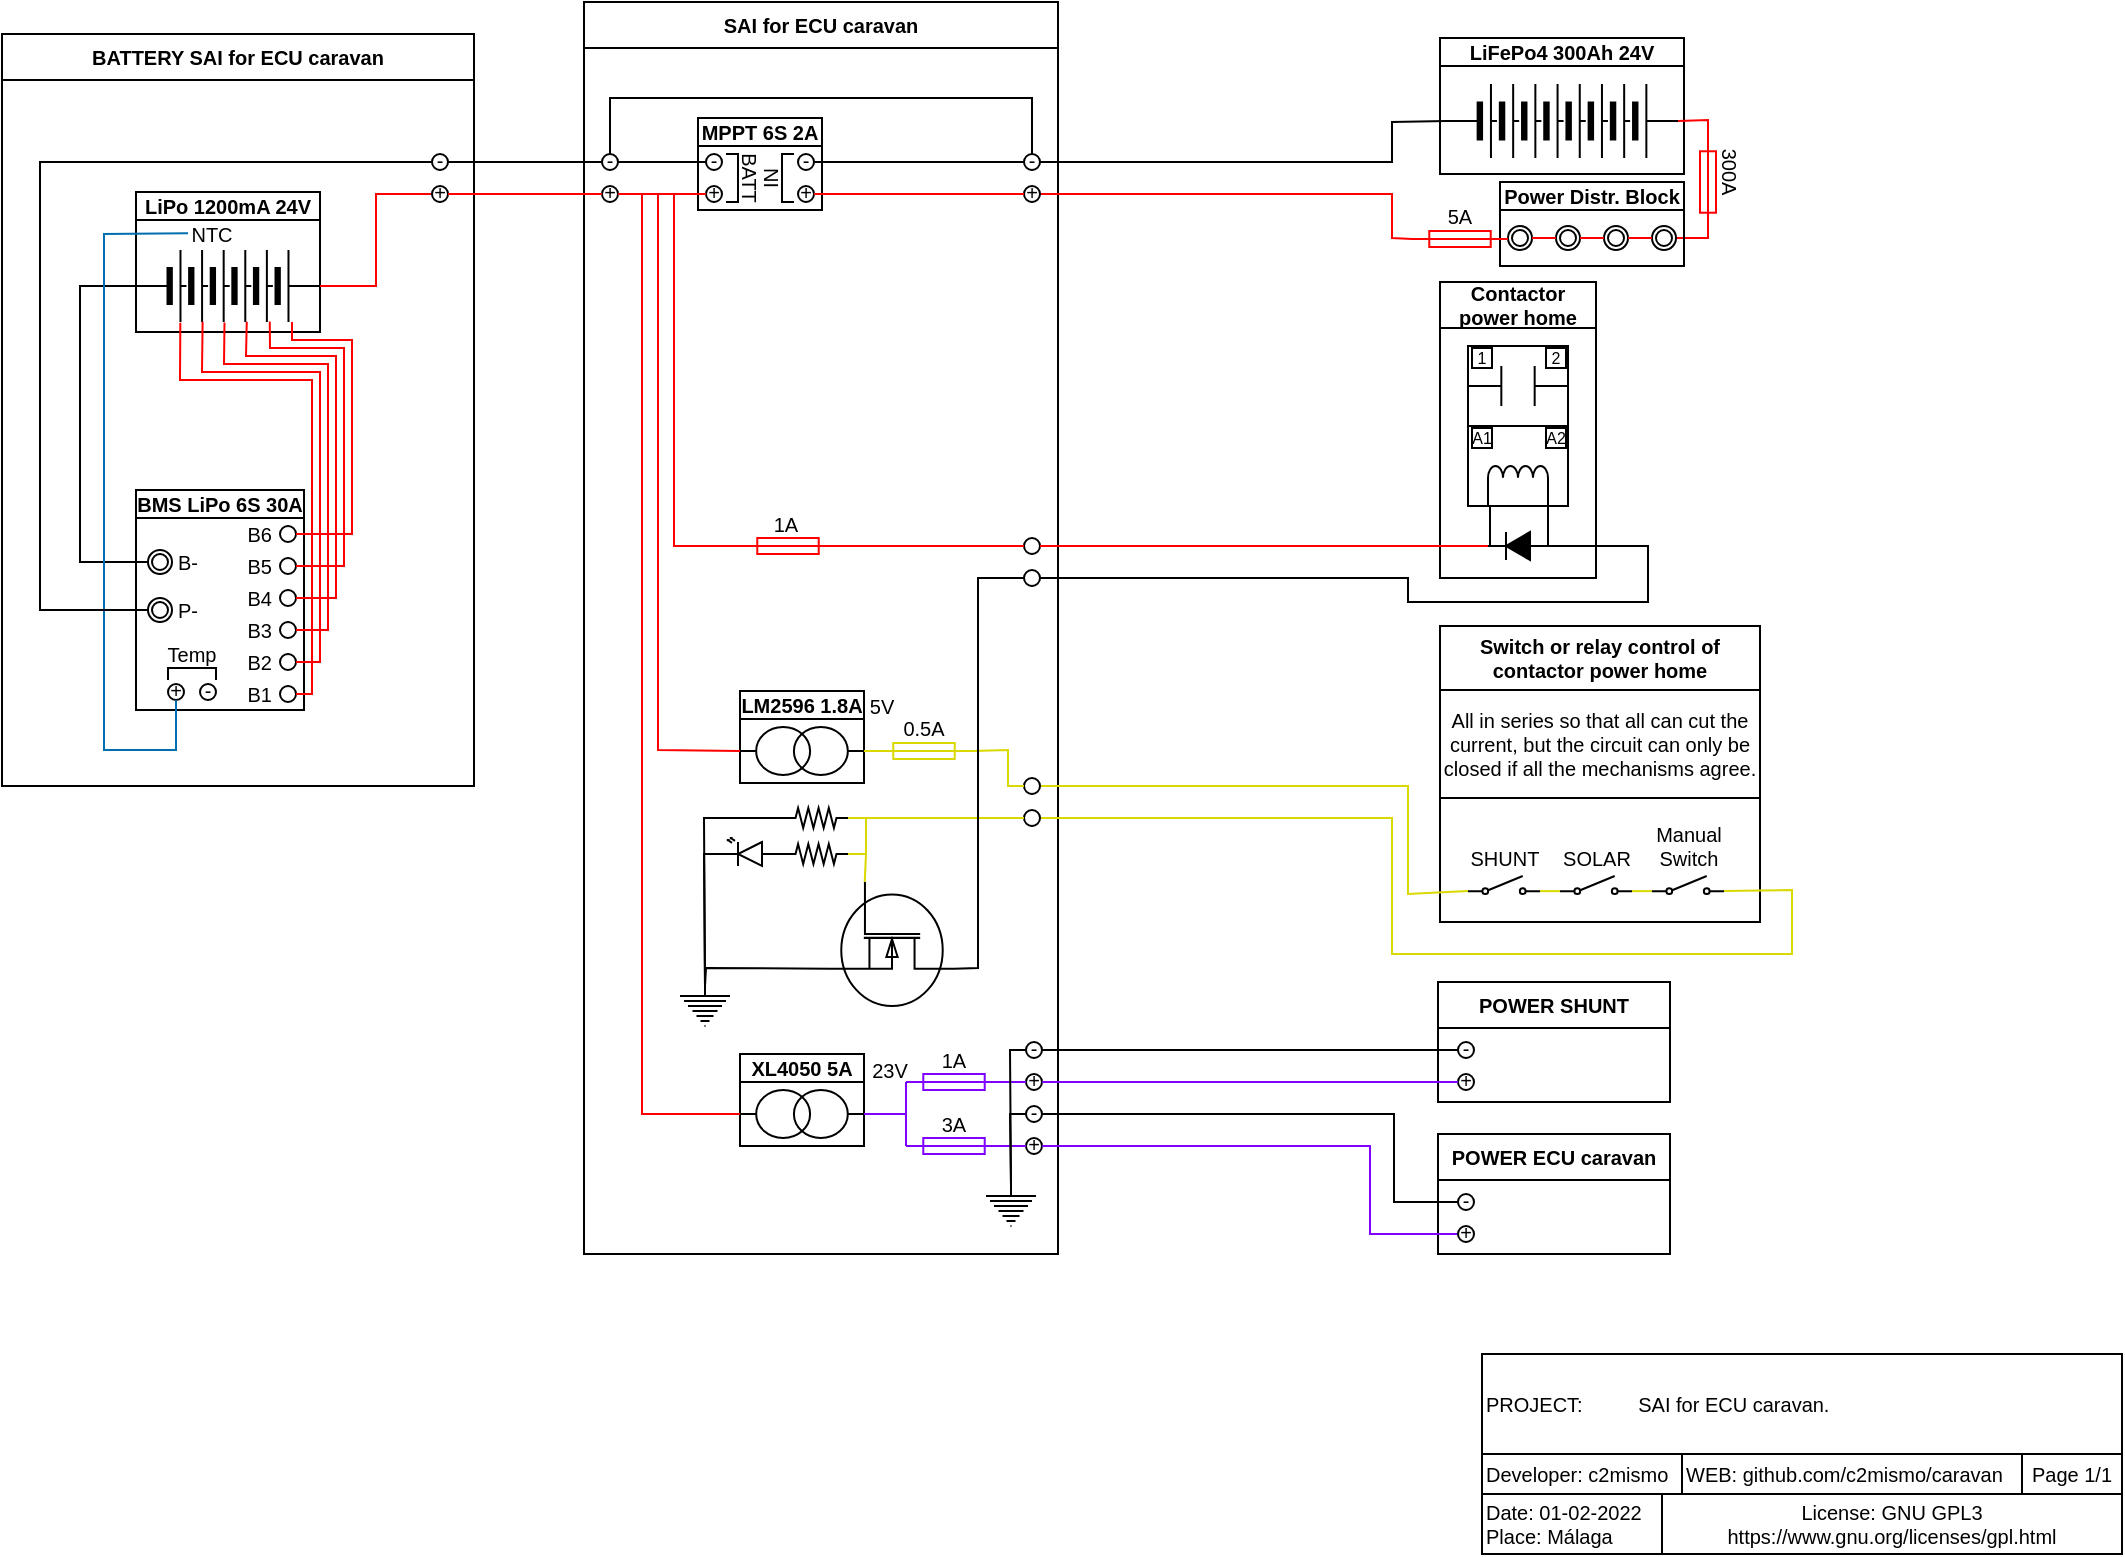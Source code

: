 <mxfile version="16.5.1" type="device"><diagram id="j0j02IAYuNntO6NoIvkf" name="Página-1"><mxGraphModel dx="395" dy="244" grid="1" gridSize="2" guides="1" tooltips="1" connect="1" arrows="1" fold="1" page="1" pageScale="1" pageWidth="1169" pageHeight="827" math="0" shadow="0"><root><mxCell id="0"/><mxCell id="1" parent="0"/><mxCell id="qoZzXePJh4AcQTpGJkHi-211" value="BATTERY SAI for ECU caravan" style="swimlane;fontSize=10;fontColor=#000000;strokeColor=#000000;fillColor=none;" parent="1" vertex="1"><mxGeometry x="96" y="56" width="236" height="376" as="geometry"/></mxCell><mxCell id="qoZzXePJh4AcQTpGJkHi-177" value="SAI for ECU caravan" style="swimlane;fontSize=10;fontColor=#000000;strokeColor=#000000;fillColor=none;" parent="1" vertex="1"><mxGeometry x="387" y="40" width="237" height="626" as="geometry"/></mxCell><mxCell id="qoZzXePJh4AcQTpGJkHi-210" value="" style="pointerEvents=1;verticalLabelPosition=bottom;shadow=0;dashed=0;align=center;html=1;verticalAlign=top;shape=mxgraph.electrical.signal_sources.protective_earth;fontSize=10;fontColor=#000000;strokeColor=#000000;strokeWidth=1;fillColor=none;" parent="qoZzXePJh4AcQTpGJkHi-177" vertex="1"><mxGeometry x="201" y="592" width="25" height="20" as="geometry"/></mxCell><mxCell id="qoZzXePJh4AcQTpGJkHi-106" value="" style="pointerEvents=1;verticalLabelPosition=bottom;shadow=0;dashed=0;align=center;html=1;verticalAlign=top;shape=mxgraph.electrical.miscellaneous.fuse_2;fontSize=10;fontColor=#000000;strokeColor=#FF0000;rotation=0;" parent="qoZzXePJh4AcQTpGJkHi-177" vertex="1"><mxGeometry x="78" y="268" width="48" height="8" as="geometry"/></mxCell><mxCell id="qoZzXePJh4AcQTpGJkHi-107" value="1A" style="text;html=1;strokeColor=none;fillColor=none;align=center;verticalAlign=middle;whiteSpace=wrap;rounded=0;rotation=0;fontColor=#000000;fontSize=10;" parent="qoZzXePJh4AcQTpGJkHi-177" vertex="1"><mxGeometry x="90" y="256" width="22" height="10" as="geometry"/></mxCell><mxCell id="qoZzXePJh4AcQTpGJkHi-222" value="" style="ellipse;whiteSpace=wrap;html=1;aspect=fixed;fontSize=10;verticalAlign=middle;align=center;spacing=2;strokeWidth=1;spacingBottom=3;fontColor=#000000;strokeColor=#000000;fillColor=none;" parent="qoZzXePJh4AcQTpGJkHi-177" vertex="1"><mxGeometry x="220" y="284" width="8" height="8" as="geometry"/></mxCell><mxCell id="qoZzXePJh4AcQTpGJkHi-223" value="" style="ellipse;whiteSpace=wrap;html=1;aspect=fixed;fontSize=10;verticalAlign=middle;align=center;spacing=2;strokeWidth=1;spacingBottom=2;fontColor=#000000;strokeColor=#000000;fillColor=none;" parent="qoZzXePJh4AcQTpGJkHi-177" vertex="1"><mxGeometry x="220" y="268" width="8" height="8" as="geometry"/></mxCell><mxCell id="qoZzXePJh4AcQTpGJkHi-232" value="" style="endArrow=none;html=1;rounded=0;fontSize=10;strokeColor=#FF0000;startArrow=none;exitX=1;exitY=0.5;exitDx=0;exitDy=0;exitPerimeter=0;entryX=0;entryY=0.5;entryDx=0;entryDy=0;" parent="qoZzXePJh4AcQTpGJkHi-177" source="qoZzXePJh4AcQTpGJkHi-106" target="qoZzXePJh4AcQTpGJkHi-223" edge="1"><mxGeometry width="50" height="50" relative="1" as="geometry"><mxPoint x="157" y="194" as="sourcePoint"/><mxPoint x="217.0" y="218" as="targetPoint"/><Array as="points"/></mxGeometry></mxCell><mxCell id="qoZzXePJh4AcQTpGJkHi-66" value="23V" style="text;html=1;strokeColor=none;fillColor=none;align=center;verticalAlign=middle;whiteSpace=wrap;rounded=0;fontSize=10;fontColor=#000000;" parent="qoZzXePJh4AcQTpGJkHi-177" vertex="1"><mxGeometry x="145" y="530" width="16" height="8" as="geometry"/></mxCell><mxCell id="qoZzXePJh4AcQTpGJkHi-56" value="5V" style="text;html=1;strokeColor=none;fillColor=none;align=center;verticalAlign=middle;whiteSpace=wrap;rounded=0;fontSize=10;fontColor=#000000;" parent="qoZzXePJh4AcQTpGJkHi-177" vertex="1"><mxGeometry x="143" y="348" width="12" height="8" as="geometry"/></mxCell><mxCell id="qoZzXePJh4AcQTpGJkHi-73" value="0.5A" style="text;html=1;strokeColor=none;fillColor=none;align=center;verticalAlign=middle;whiteSpace=wrap;rounded=0;rotation=0;fontColor=#000000;fontSize=10;" parent="qoZzXePJh4AcQTpGJkHi-177" vertex="1"><mxGeometry x="159" y="358" width="22" height="10" as="geometry"/></mxCell><mxCell id="qoZzXePJh4AcQTpGJkHi-71" value="3A" style="text;html=1;strokeColor=none;fillColor=none;align=center;verticalAlign=middle;whiteSpace=wrap;rounded=0;rotation=0;fontColor=#000000;fontSize=10;" parent="qoZzXePJh4AcQTpGJkHi-177" vertex="1"><mxGeometry x="174" y="556" width="22" height="10" as="geometry"/></mxCell><mxCell id="qoZzXePJh4AcQTpGJkHi-68" value="" style="pointerEvents=1;verticalLabelPosition=bottom;shadow=0;dashed=0;align=center;html=1;verticalAlign=top;shape=mxgraph.electrical.miscellaneous.fuse_2;fontSize=10;fontColor=#000000;strokeColor=#7F00FF;rotation=0;fillColor=none;" parent="qoZzXePJh4AcQTpGJkHi-177" vertex="1"><mxGeometry x="161" y="536" width="48" height="8" as="geometry"/></mxCell><mxCell id="qoZzXePJh4AcQTpGJkHi-69" value="1A" style="text;html=1;strokeColor=none;fillColor=none;align=center;verticalAlign=middle;whiteSpace=wrap;rounded=0;rotation=0;fontColor=#000000;fontSize=10;" parent="qoZzXePJh4AcQTpGJkHi-177" vertex="1"><mxGeometry x="174" y="524" width="22" height="10" as="geometry"/></mxCell><mxCell id="qoZzXePJh4AcQTpGJkHi-57" value="" style="endArrow=none;html=1;rounded=0;fontSize=10;strokeColor=#FF0000;exitX=0;exitY=0.5;exitDx=0;exitDy=0;entryX=1;entryY=0.5;entryDx=0;entryDy=0;startArrow=none;exitPerimeter=0;" parent="1" source="qoZzXePJh4AcQTpGJkHi-199" target="qoZzXePJh4AcQTpGJkHi-205" edge="1"><mxGeometry width="50" height="50" relative="1" as="geometry"><mxPoint x="769.0" y="64" as="sourcePoint"/><mxPoint x="661.0" y="72" as="targetPoint"/><Array as="points"><mxPoint x="791" y="158"/><mxPoint x="791" y="136"/></Array></mxGeometry></mxCell><mxCell id="qoZzXePJh4AcQTpGJkHi-70" value="" style="pointerEvents=1;verticalLabelPosition=bottom;shadow=0;dashed=0;align=center;html=1;verticalAlign=top;shape=mxgraph.electrical.miscellaneous.fuse_2;fontSize=10;fontColor=#000000;strokeColor=#7F00FF;rotation=0;fillColor=none;" parent="1" vertex="1"><mxGeometry x="548" y="608" width="48" height="8" as="geometry"/></mxCell><mxCell id="qoZzXePJh4AcQTpGJkHi-72" value="" style="pointerEvents=1;verticalLabelPosition=bottom;shadow=0;dashed=0;align=center;html=1;verticalAlign=top;shape=mxgraph.electrical.miscellaneous.fuse_2;fontSize=10;fontColor=#000000;strokeColor=#D9D900;rotation=0;" parent="1" vertex="1"><mxGeometry x="533" y="410.5" width="48" height="8" as="geometry"/></mxCell><mxCell id="qoZzXePJh4AcQTpGJkHi-74" value="PROJECT:&amp;nbsp; &amp;nbsp; &amp;nbsp; &amp;nbsp; &amp;nbsp; SAI for ECU caravan." style="rounded=0;whiteSpace=wrap;html=1;labelBackgroundColor=#FFFFFF;strokeColor=#000000;fillColor=none;fontSize=10;fontColor=#000000;align=left;" parent="1" vertex="1"><mxGeometry x="836" y="716" width="320" height="50" as="geometry"/></mxCell><mxCell id="qoZzXePJh4AcQTpGJkHi-75" value="Developer: c2mismo" style="rounded=0;whiteSpace=wrap;html=1;labelBackgroundColor=#FFFFFF;strokeColor=#000000;fillColor=none;fontSize=10;fontColor=#000000;align=left;" parent="1" vertex="1"><mxGeometry x="836" y="766" width="100" height="20" as="geometry"/></mxCell><mxCell id="qoZzXePJh4AcQTpGJkHi-76" value="WEB: github.com/c2mismo/caravan" style="rounded=0;whiteSpace=wrap;html=1;labelBackgroundColor=#FFFFFF;strokeColor=#000000;fillColor=none;fontSize=10;fontColor=#000000;align=left;" parent="1" vertex="1"><mxGeometry x="936" y="766" width="170" height="20" as="geometry"/></mxCell><mxCell id="qoZzXePJh4AcQTpGJkHi-77" value="Date: 01-02-2022&lt;br&gt;Place: Málaga" style="rounded=0;whiteSpace=wrap;html=1;labelBackgroundColor=#FFFFFF;strokeColor=#000000;fillColor=none;fontSize=10;fontColor=#000000;align=left;" parent="1" vertex="1"><mxGeometry x="836" y="786" width="90" height="30" as="geometry"/></mxCell><mxCell id="qoZzXePJh4AcQTpGJkHi-78" value="License: GNU GPL3 https://www.gnu.org/licenses/gpl.html" style="rounded=0;whiteSpace=wrap;html=1;labelBackgroundColor=#FFFFFF;strokeColor=#000000;fillColor=none;fontSize=10;fontColor=#000000;align=center;" parent="1" vertex="1"><mxGeometry x="926" y="786" width="230" height="30" as="geometry"/></mxCell><mxCell id="qoZzXePJh4AcQTpGJkHi-79" value="Page 1/1" style="rounded=0;whiteSpace=wrap;html=1;labelBackgroundColor=#FFFFFF;strokeColor=#000000;fillColor=none;fontSize=10;fontColor=#000000;align=center;" parent="1" vertex="1"><mxGeometry x="1106" y="766" width="50" height="20" as="geometry"/></mxCell><mxCell id="qoZzXePJh4AcQTpGJkHi-81" value="LiPo 1200mA 24V" style="swimlane;fontSize=10;fontColor=#000000;strokeColor=#000000;strokeWidth=1;fillColor=none;startSize=14;" parent="1" vertex="1"><mxGeometry x="163" y="135" width="92" height="70" as="geometry"/></mxCell><mxCell id="qoZzXePJh4AcQTpGJkHi-82" value="" style="pointerEvents=1;verticalLabelPosition=bottom;shadow=0;dashed=0;align=center;html=1;verticalAlign=top;shape=mxgraph.electrical.miscellaneous.batteryStack;fontSize=10;fontColor=#000000;strokeColor=#000000;strokeWidth=1;fillColor=none;" parent="qoZzXePJh4AcQTpGJkHi-81" vertex="1"><mxGeometry y="29" width="92" height="36" as="geometry"/></mxCell><mxCell id="qoZzXePJh4AcQTpGJkHi-83" value="NTC" style="text;html=1;strokeColor=none;fillColor=none;align=center;verticalAlign=middle;whiteSpace=wrap;rounded=0;fontSize=10;fontColor=#000000;" parent="qoZzXePJh4AcQTpGJkHi-81" vertex="1"><mxGeometry x="26" y="16.61" width="24" height="8" as="geometry"/></mxCell><mxCell id="qoZzXePJh4AcQTpGJkHi-84" value="BMS LiPo 6S 30A" style="swimlane;fontSize=10;fontColor=#000000;strokeColor=#000000;strokeWidth=1;fillColor=none;startSize=14;" parent="1" vertex="1"><mxGeometry x="163" y="284" width="84" height="110" as="geometry"/></mxCell><mxCell id="qoZzXePJh4AcQTpGJkHi-85" value="" style="ellipse;whiteSpace=wrap;html=1;aspect=fixed;fontSize=10;verticalAlign=middle;align=center;spacing=2;strokeWidth=1;spacingBottom=3;fontColor=#000000;strokeColor=#000000;fillColor=none;" parent="qoZzXePJh4AcQTpGJkHi-84" vertex="1"><mxGeometry x="72" y="34" width="8" height="8" as="geometry"/></mxCell><mxCell id="qoZzXePJh4AcQTpGJkHi-86" value="" style="ellipse;whiteSpace=wrap;html=1;aspect=fixed;fontSize=10;verticalAlign=middle;align=center;spacing=2;strokeWidth=1;spacingBottom=2;fontColor=#000000;strokeColor=#000000;fillColor=none;" parent="qoZzXePJh4AcQTpGJkHi-84" vertex="1"><mxGeometry x="72" y="18" width="8" height="8" as="geometry"/></mxCell><mxCell id="qoZzXePJh4AcQTpGJkHi-87" value="" style="ellipse;whiteSpace=wrap;html=1;aspect=fixed;fontSize=10;verticalAlign=middle;align=center;spacing=2;strokeWidth=1;spacingBottom=2;fontColor=#000000;strokeColor=#000000;fillColor=none;" parent="qoZzXePJh4AcQTpGJkHi-84" vertex="1"><mxGeometry x="72" y="50" width="8" height="8" as="geometry"/></mxCell><mxCell id="qoZzXePJh4AcQTpGJkHi-88" value="" style="ellipse;whiteSpace=wrap;html=1;aspect=fixed;fontSize=10;verticalAlign=middle;align=center;spacing=2;strokeWidth=1;spacingBottom=3;fontColor=#000000;strokeColor=#000000;fillColor=none;" parent="qoZzXePJh4AcQTpGJkHi-84" vertex="1"><mxGeometry x="72" y="82" width="8" height="8" as="geometry"/></mxCell><mxCell id="qoZzXePJh4AcQTpGJkHi-89" value="" style="ellipse;whiteSpace=wrap;html=1;aspect=fixed;fontSize=10;verticalAlign=middle;align=center;spacing=2;strokeWidth=1;spacingBottom=2;fontColor=#000000;strokeColor=#000000;fillColor=none;" parent="qoZzXePJh4AcQTpGJkHi-84" vertex="1"><mxGeometry x="72" y="66" width="8" height="8" as="geometry"/></mxCell><mxCell id="qoZzXePJh4AcQTpGJkHi-90" value="" style="ellipse;whiteSpace=wrap;html=1;aspect=fixed;fontSize=10;verticalAlign=middle;align=center;spacing=2;strokeWidth=1;spacingBottom=2;fontColor=#000000;strokeColor=#000000;fillColor=none;" parent="qoZzXePJh4AcQTpGJkHi-84" vertex="1"><mxGeometry x="72" y="98" width="8" height="8" as="geometry"/></mxCell><mxCell id="qoZzXePJh4AcQTpGJkHi-91" value="B6" style="text;html=1;strokeColor=none;fillColor=none;align=right;verticalAlign=middle;whiteSpace=wrap;rounded=0;fontSize=10;fontColor=#000000;" parent="qoZzXePJh4AcQTpGJkHi-84" vertex="1"><mxGeometry x="56" y="18" width="14" height="8" as="geometry"/></mxCell><mxCell id="qoZzXePJh4AcQTpGJkHi-92" value="" style="endArrow=none;html=1;rounded=0;fontSize=10;strokeColor=#FF0000;entryX=0.241;entryY=1.011;entryDx=0;entryDy=0;entryPerimeter=0;exitX=1;exitY=0.5;exitDx=0;exitDy=0;" parent="1" source="qoZzXePJh4AcQTpGJkHi-90" target="qoZzXePJh4AcQTpGJkHi-82" edge="1"><mxGeometry width="50" height="50" relative="1" as="geometry"><mxPoint x="-31.36" y="136" as="sourcePoint"/><mxPoint x="44.64" y="108" as="targetPoint"/><Array as="points"><mxPoint x="251" y="386"/><mxPoint x="251" y="229"/><mxPoint x="185" y="229"/></Array></mxGeometry></mxCell><mxCell id="qoZzXePJh4AcQTpGJkHi-93" value="" style="endArrow=none;html=1;rounded=0;fontSize=10;strokeColor=#FF0000;entryX=0.362;entryY=0.997;entryDx=0;entryDy=0;entryPerimeter=0;exitX=1;exitY=0.5;exitDx=0;exitDy=0;" parent="1" source="qoZzXePJh4AcQTpGJkHi-88" target="qoZzXePJh4AcQTpGJkHi-82" edge="1"><mxGeometry width="50" height="50" relative="1" as="geometry"><mxPoint x="-67.36" y="86" as="sourcePoint"/><mxPoint x="44.64" y="108" as="targetPoint"/><Array as="points"><mxPoint x="255" y="370"/><mxPoint x="255" y="225"/><mxPoint x="196" y="225"/></Array></mxGeometry></mxCell><mxCell id="qoZzXePJh4AcQTpGJkHi-94" value="" style="endArrow=none;html=1;rounded=0;fontSize=10;strokeColor=#FF0000;entryX=0.481;entryY=1.006;entryDx=0;entryDy=0;entryPerimeter=0;exitX=1;exitY=0.5;exitDx=0;exitDy=0;" parent="1" source="qoZzXePJh4AcQTpGJkHi-89" target="qoZzXePJh4AcQTpGJkHi-82" edge="1"><mxGeometry width="50" height="50" relative="1" as="geometry"><mxPoint x="-75.36" y="30" as="sourcePoint"/><mxPoint x="-97.36" y="34" as="targetPoint"/><Array as="points"><mxPoint x="259" y="354"/><mxPoint x="259" y="221"/><mxPoint x="207" y="221"/></Array></mxGeometry></mxCell><mxCell id="qoZzXePJh4AcQTpGJkHi-95" value="" style="endArrow=none;html=1;rounded=0;fontSize=10;strokeColor=#FF0000;entryX=0.602;entryY=0.996;entryDx=0;entryDy=0;entryPerimeter=0;exitX=1;exitY=0.5;exitDx=0;exitDy=0;" parent="1" source="qoZzXePJh4AcQTpGJkHi-87" target="qoZzXePJh4AcQTpGJkHi-82" edge="1"><mxGeometry width="50" height="50" relative="1" as="geometry"><mxPoint x="-75.36" y="30" as="sourcePoint"/><mxPoint x="-97.36" y="34" as="targetPoint"/><Array as="points"><mxPoint x="263" y="338"/><mxPoint x="263" y="217"/><mxPoint x="218" y="217"/></Array></mxGeometry></mxCell><mxCell id="qoZzXePJh4AcQTpGJkHi-96" value="" style="endArrow=none;html=1;rounded=0;fontSize=10;strokeColor=#FF0000;exitX=1;exitY=0.5;exitDx=0;exitDy=0;entryX=0.727;entryY=0.994;entryDx=0;entryDy=0;entryPerimeter=0;" parent="1" source="qoZzXePJh4AcQTpGJkHi-85" target="qoZzXePJh4AcQTpGJkHi-82" edge="1"><mxGeometry width="50" height="50" relative="1" as="geometry"><mxPoint x="-75.36" y="30" as="sourcePoint"/><mxPoint x="-136.36" y="46" as="targetPoint"/><Array as="points"><mxPoint x="267" y="322"/><mxPoint x="267" y="213"/><mxPoint x="230" y="213"/></Array></mxGeometry></mxCell><mxCell id="qoZzXePJh4AcQTpGJkHi-97" value="" style="endArrow=none;html=1;rounded=0;fontSize=10;strokeColor=#FF0000;entryX=0.848;entryY=1;entryDx=0;entryDy=0;entryPerimeter=0;exitX=1;exitY=0.5;exitDx=0;exitDy=0;" parent="1" source="qoZzXePJh4AcQTpGJkHi-86" target="qoZzXePJh4AcQTpGJkHi-82" edge="1"><mxGeometry width="50" height="50" relative="1" as="geometry"><mxPoint x="-49.36" y="142" as="sourcePoint"/><mxPoint x="-97.36" y="34" as="targetPoint"/><Array as="points"><mxPoint x="271" y="306"/><mxPoint x="271" y="209"/><mxPoint x="241" y="209"/></Array></mxGeometry></mxCell><mxCell id="qoZzXePJh4AcQTpGJkHi-98" value="XL4050 5A" style="swimlane;fontSize=10;fontColor=#000000;strokeColor=#000000;strokeWidth=1;fillColor=none;startSize=14;" parent="1" vertex="1"><mxGeometry x="465" y="566" width="62" height="46" as="geometry"/></mxCell><mxCell id="qoZzXePJh4AcQTpGJkHi-99" value="" style="pointerEvents=1;verticalLabelPosition=bottom;shadow=0;dashed=0;align=center;html=1;verticalAlign=top;shape=mxgraph.electrical.inductors.potential_transformer_2;fontSize=10;fontColor=#000000;strokeColor=#000000;fillColor=none;" parent="qoZzXePJh4AcQTpGJkHi-98" vertex="1"><mxGeometry y="18" width="62" height="24" as="geometry"/></mxCell><mxCell id="qoZzXePJh4AcQTpGJkHi-100" value="MPPT 6S 2A" style="swimlane;fontSize=10;fontColor=#000000;strokeColor=#000000;strokeWidth=1;fillColor=none;startSize=14;" parent="1" vertex="1"><mxGeometry x="444" y="98" width="62" height="46" as="geometry"/></mxCell><mxCell id="qoZzXePJh4AcQTpGJkHi-101" value="+" style="ellipse;whiteSpace=wrap;html=1;aspect=fixed;fontSize=10;verticalAlign=middle;align=center;spacing=2;strokeWidth=1;spacingBottom=3;fontColor=#000000;strokeColor=#000000;fillColor=none;" parent="qoZzXePJh4AcQTpGJkHi-100" vertex="1"><mxGeometry x="50" y="34" width="8" height="8" as="geometry"/></mxCell><mxCell id="qoZzXePJh4AcQTpGJkHi-102" value="-" style="ellipse;whiteSpace=wrap;html=1;aspect=fixed;fontSize=10;verticalAlign=middle;align=center;spacing=2;strokeWidth=1;spacingBottom=2;fontColor=#000000;strokeColor=#000000;fillColor=none;" parent="qoZzXePJh4AcQTpGJkHi-100" vertex="1"><mxGeometry x="50" y="18" width="8" height="8" as="geometry"/></mxCell><mxCell id="qoZzXePJh4AcQTpGJkHi-103" value="IN" style="text;html=1;strokeColor=none;fillColor=none;align=center;verticalAlign=middle;whiteSpace=wrap;rounded=0;fontSize=10;fontColor=#000000;rotation=-90;" parent="qoZzXePJh4AcQTpGJkHi-100" vertex="1"><mxGeometry x="27" y="25" width="18" height="10" as="geometry"/></mxCell><mxCell id="qoZzXePJh4AcQTpGJkHi-104" value="" style="endArrow=none;html=1;rounded=0;fontSize=10;strokeColor=#000000;" parent="qoZzXePJh4AcQTpGJkHi-100" edge="1"><mxGeometry width="50" height="50" relative="1" as="geometry"><mxPoint x="48" y="18" as="sourcePoint"/><mxPoint x="48" y="42" as="targetPoint"/><Array as="points"><mxPoint x="42" y="18"/><mxPoint x="42" y="42"/></Array></mxGeometry></mxCell><mxCell id="qoZzXePJh4AcQTpGJkHi-105" value="" style="endArrow=none;html=1;rounded=0;fontSize=10;strokeColor=#FF0000;exitX=0;exitY=0.5;exitDx=0;exitDy=0;exitPerimeter=0;entryX=0;entryY=0.5;entryDx=0;entryDy=0;" parent="1" source="qoZzXePJh4AcQTpGJkHi-99" target="qoZzXePJh4AcQTpGJkHi-127" edge="1"><mxGeometry width="50" height="50" relative="1" as="geometry"><mxPoint x="55.64" y="266" as="sourcePoint"/><mxPoint x="416" y="154" as="targetPoint"/><Array as="points"><mxPoint x="416" y="596"/><mxPoint x="416" y="136"/></Array></mxGeometry></mxCell><mxCell id="qoZzXePJh4AcQTpGJkHi-108" value="B5" style="text;html=1;strokeColor=none;fillColor=none;align=right;verticalAlign=middle;whiteSpace=wrap;rounded=0;fontSize=10;fontColor=#000000;" parent="1" vertex="1"><mxGeometry x="219" y="318" width="14" height="8" as="geometry"/></mxCell><mxCell id="qoZzXePJh4AcQTpGJkHi-109" value="B4" style="text;html=1;strokeColor=none;fillColor=none;align=right;verticalAlign=middle;whiteSpace=wrap;rounded=0;fontSize=10;fontColor=#000000;" parent="1" vertex="1"><mxGeometry x="219" y="334" width="14" height="8" as="geometry"/></mxCell><mxCell id="qoZzXePJh4AcQTpGJkHi-110" value="B3" style="text;html=1;strokeColor=none;fillColor=none;align=right;verticalAlign=middle;whiteSpace=wrap;rounded=0;fontSize=10;fontColor=#000000;" parent="1" vertex="1"><mxGeometry x="219" y="350" width="14" height="8" as="geometry"/></mxCell><mxCell id="qoZzXePJh4AcQTpGJkHi-111" value="B2" style="text;html=1;strokeColor=none;fillColor=none;align=right;verticalAlign=middle;whiteSpace=wrap;rounded=0;fontSize=10;fontColor=#000000;" parent="1" vertex="1"><mxGeometry x="219" y="366" width="14" height="8" as="geometry"/></mxCell><mxCell id="qoZzXePJh4AcQTpGJkHi-112" value="B1" style="text;html=1;strokeColor=none;fillColor=none;align=right;verticalAlign=middle;whiteSpace=wrap;rounded=0;fontSize=10;fontColor=#000000;" parent="1" vertex="1"><mxGeometry x="219" y="382" width="14" height="8" as="geometry"/></mxCell><mxCell id="qoZzXePJh4AcQTpGJkHi-113" value="" style="ellipse;whiteSpace=wrap;html=1;aspect=fixed;fontSize=10;verticalAlign=middle;align=center;spacing=2;strokeWidth=1;spacingBottom=2;fontColor=#000000;strokeColor=#000000;fillColor=none;" parent="1" vertex="1"><mxGeometry x="169" y="314" width="12" height="12" as="geometry"/></mxCell><mxCell id="qoZzXePJh4AcQTpGJkHi-114" value="" style="ellipse;whiteSpace=wrap;html=1;aspect=fixed;fontSize=10;verticalAlign=middle;align=center;spacing=2;strokeWidth=1;spacingBottom=2;fontColor=#000000;strokeColor=#000000;fillColor=none;" parent="1" vertex="1"><mxGeometry x="171" y="316" width="8" height="8" as="geometry"/></mxCell><mxCell id="qoZzXePJh4AcQTpGJkHi-115" value="B-" style="text;html=1;strokeColor=none;fillColor=none;align=center;verticalAlign=middle;whiteSpace=wrap;rounded=0;fontSize=10;fontColor=#000000;" parent="1" vertex="1"><mxGeometry x="183" y="315.5" width="12" height="9" as="geometry"/></mxCell><mxCell id="qoZzXePJh4AcQTpGJkHi-116" value="" style="ellipse;whiteSpace=wrap;html=1;aspect=fixed;fontSize=10;verticalAlign=middle;align=center;spacing=2;strokeWidth=1;spacingBottom=2;fontColor=#000000;strokeColor=#000000;fillColor=none;" parent="1" vertex="1"><mxGeometry x="169" y="338" width="12" height="12" as="geometry"/></mxCell><mxCell id="qoZzXePJh4AcQTpGJkHi-117" value="" style="ellipse;whiteSpace=wrap;html=1;aspect=fixed;fontSize=10;verticalAlign=middle;align=center;spacing=2;strokeWidth=1;spacingBottom=2;fontColor=#000000;strokeColor=#000000;fillColor=none;" parent="1" vertex="1"><mxGeometry x="171" y="340" width="8" height="8" as="geometry"/></mxCell><mxCell id="qoZzXePJh4AcQTpGJkHi-118" value="P-" style="text;html=1;strokeColor=none;fillColor=none;align=center;verticalAlign=middle;whiteSpace=wrap;rounded=0;fontSize=10;fontColor=#000000;" parent="1" vertex="1"><mxGeometry x="183" y="339.5" width="12" height="9" as="geometry"/></mxCell><mxCell id="qoZzXePJh4AcQTpGJkHi-119" value="+" style="ellipse;whiteSpace=wrap;html=1;aspect=fixed;fontSize=10;verticalAlign=middle;align=center;spacing=2;strokeWidth=1;spacingBottom=3;fontColor=#000000;strokeColor=#000000;fillColor=none;" parent="1" vertex="1"><mxGeometry x="179" y="381" width="8" height="8" as="geometry"/></mxCell><mxCell id="qoZzXePJh4AcQTpGJkHi-120" value="-" style="ellipse;whiteSpace=wrap;html=1;aspect=fixed;fontSize=10;verticalAlign=middle;align=center;spacing=2;strokeWidth=1;spacingBottom=2;fontColor=#000000;strokeColor=#000000;fillColor=none;" parent="1" vertex="1"><mxGeometry x="195" y="381" width="8" height="8" as="geometry"/></mxCell><mxCell id="qoZzXePJh4AcQTpGJkHi-121" value="Temp" style="text;html=1;strokeColor=none;fillColor=none;align=center;verticalAlign=middle;whiteSpace=wrap;rounded=0;fontSize=10;fontColor=#000000;rotation=0;" parent="1" vertex="1"><mxGeometry x="182" y="361" width="18" height="10" as="geometry"/></mxCell><mxCell id="qoZzXePJh4AcQTpGJkHi-122" value="" style="endArrow=none;html=1;rounded=0;fontSize=10;strokeColor=#000000;" parent="1" edge="1"><mxGeometry width="50" height="50" relative="1" as="geometry"><mxPoint x="203.0" y="379" as="sourcePoint"/><mxPoint x="179.0" y="379" as="targetPoint"/><Array as="points"><mxPoint x="203" y="373"/><mxPoint x="179" y="373"/></Array></mxGeometry></mxCell><mxCell id="qoZzXePJh4AcQTpGJkHi-123" value="" style="endArrow=none;html=1;rounded=0;fontSize=10;strokeColor=#000000;entryX=0;entryY=0.5;entryDx=0;entryDy=0;exitX=0;exitY=0.5;exitDx=0;exitDy=0;" parent="1" source="qoZzXePJh4AcQTpGJkHi-113" target="qoZzXePJh4AcQTpGJkHi-82" edge="1"><mxGeometry width="50" height="50" relative="1" as="geometry"><mxPoint x="397" y="253" as="sourcePoint"/><mxPoint x="437" y="247" as="targetPoint"/><Array as="points"><mxPoint x="135" y="320"/><mxPoint x="135" y="182"/></Array></mxGeometry></mxCell><mxCell id="qoZzXePJh4AcQTpGJkHi-124" value="" style="endArrow=none;html=1;rounded=0;fontSize=10;strokeColor=#006EAF;entryX=0.5;entryY=1;entryDx=0;entryDy=0;exitX=0;exitY=0.5;exitDx=0;exitDy=0;" parent="1" source="qoZzXePJh4AcQTpGJkHi-83" target="qoZzXePJh4AcQTpGJkHi-119" edge="1"><mxGeometry width="50" height="50" relative="1" as="geometry"><mxPoint x="181" y="161" as="sourcePoint"/><mxPoint x="373" y="269" as="targetPoint"/><Array as="points"><mxPoint x="147" y="156"/><mxPoint x="147" y="414"/><mxPoint x="183" y="414"/></Array></mxGeometry></mxCell><mxCell id="qoZzXePJh4AcQTpGJkHi-125" value="LM2596 1.8A" style="swimlane;fontSize=10;fontColor=#000000;strokeColor=#000000;strokeWidth=1;fillColor=none;startSize=14;" parent="1" vertex="1"><mxGeometry x="465" y="384.5" width="62" height="46" as="geometry"/></mxCell><mxCell id="qoZzXePJh4AcQTpGJkHi-126" value="" style="pointerEvents=1;verticalLabelPosition=bottom;shadow=0;dashed=0;align=center;html=1;verticalAlign=top;shape=mxgraph.electrical.inductors.potential_transformer_2;fontSize=10;fontColor=#000000;strokeColor=#000000;fillColor=none;" parent="qoZzXePJh4AcQTpGJkHi-125" vertex="1"><mxGeometry y="18" width="62" height="24" as="geometry"/></mxCell><mxCell id="qoZzXePJh4AcQTpGJkHi-127" value="+" style="ellipse;whiteSpace=wrap;html=1;aspect=fixed;fontSize=10;verticalAlign=middle;align=center;spacing=2;strokeWidth=1;spacingBottom=3;fontColor=#000000;strokeColor=#000000;fillColor=none;" parent="1" vertex="1"><mxGeometry x="448" y="132" width="8" height="8" as="geometry"/></mxCell><mxCell id="qoZzXePJh4AcQTpGJkHi-128" value="-" style="ellipse;whiteSpace=wrap;html=1;aspect=fixed;fontSize=10;verticalAlign=middle;align=center;spacing=2;strokeWidth=1;spacingBottom=2;fontColor=#000000;strokeColor=#000000;fillColor=none;" parent="1" vertex="1"><mxGeometry x="448" y="116" width="8" height="8" as="geometry"/></mxCell><mxCell id="qoZzXePJh4AcQTpGJkHi-129" value="" style="endArrow=none;html=1;rounded=0;fontSize=10;strokeColor=#000000;" parent="1" edge="1"><mxGeometry width="50" height="50" relative="1" as="geometry"><mxPoint x="458.0" y="116" as="sourcePoint"/><mxPoint x="458.0" y="140" as="targetPoint"/><Array as="points"><mxPoint x="464" y="116"/><mxPoint x="464" y="140"/></Array></mxGeometry></mxCell><mxCell id="qoZzXePJh4AcQTpGJkHi-130" value="BATT" style="text;html=1;strokeColor=none;fillColor=none;align=center;verticalAlign=middle;whiteSpace=wrap;rounded=0;fontSize=10;fontColor=#000000;rotation=90;" parent="1" vertex="1"><mxGeometry x="461" y="123" width="18" height="10" as="geometry"/></mxCell><mxCell id="qoZzXePJh4AcQTpGJkHi-131" value="" style="endArrow=none;html=1;rounded=0;fontSize=10;strokeColor=#FF0000;entryX=0;entryY=0.5;entryDx=0;entryDy=0;exitX=1;exitY=0.5;exitDx=0;exitDy=0;" parent="1" source="qoZzXePJh4AcQTpGJkHi-82" target="qoZzXePJh4AcQTpGJkHi-216" edge="1"><mxGeometry width="50" height="50" relative="1" as="geometry"><mxPoint x="341" y="349" as="sourcePoint"/><mxPoint x="313" y="276" as="targetPoint"/><Array as="points"><mxPoint x="283" y="182"/><mxPoint x="283" y="136"/></Array></mxGeometry></mxCell><mxCell id="qoZzXePJh4AcQTpGJkHi-132" value="" style="endArrow=none;html=1;rounded=0;fontSize=10;strokeColor=#000000;entryX=0;entryY=0.5;entryDx=0;entryDy=0;exitX=0;exitY=0.5;exitDx=0;exitDy=0;" parent="1" source="qoZzXePJh4AcQTpGJkHi-116" target="qoZzXePJh4AcQTpGJkHi-217" edge="1"><mxGeometry width="50" height="50" relative="1" as="geometry"><mxPoint x="225.0" y="363" as="sourcePoint"/><mxPoint x="219" y="276" as="targetPoint"/><Array as="points"><mxPoint x="115" y="344"/><mxPoint x="115" y="120"/></Array></mxGeometry></mxCell><mxCell id="qoZzXePJh4AcQTpGJkHi-133" value="" style="endArrow=none;html=1;rounded=0;fontSize=10;strokeColor=#FF0000;exitX=0;exitY=0.5;exitDx=0;exitDy=0;exitPerimeter=0;entryX=0;entryY=0.5;entryDx=0;entryDy=0;" parent="1" source="qoZzXePJh4AcQTpGJkHi-126" target="qoZzXePJh4AcQTpGJkHi-127" edge="1"><mxGeometry width="50" height="50" relative="1" as="geometry"><mxPoint x="414" y="339" as="sourcePoint"/><mxPoint x="424" y="154" as="targetPoint"/><Array as="points"><mxPoint x="424" y="414"/><mxPoint x="424" y="136"/></Array></mxGeometry></mxCell><mxCell id="qoZzXePJh4AcQTpGJkHi-134" value="Switch or relay control of&#10;contactor power home" style="swimlane;startSize=32;strokeColor=#000000;fontSize=10;fontColor=#000000;fillColor=none;" parent="1" vertex="1"><mxGeometry x="815" y="352" width="160" height="148" as="geometry"><mxRectangle x="672" y="236" width="148" height="36" as="alternateBounds"/></mxGeometry></mxCell><mxCell id="qoZzXePJh4AcQTpGJkHi-135" value="All in series so that all can cut the current, but the circuit can only be closed if all the mechanisms agree." style="rounded=0;whiteSpace=wrap;html=1;fontSize=10;fontColor=#000000;strokeColor=#000000;fillColor=none;" parent="qoZzXePJh4AcQTpGJkHi-134" vertex="1"><mxGeometry y="32" width="160" height="54" as="geometry"/></mxCell><mxCell id="qoZzXePJh4AcQTpGJkHi-136" value="" style="pointerEvents=1;verticalLabelPosition=bottom;shadow=0;dashed=0;align=center;html=1;verticalAlign=top;shape=mxgraph.electrical.electro-mechanical.simple_switch;fontSize=10;fontColor=#000000;strokeColor=#000000;fillColor=none;" parent="qoZzXePJh4AcQTpGJkHi-134" vertex="1"><mxGeometry x="14" y="125" width="36" height="9" as="geometry"/></mxCell><mxCell id="qoZzXePJh4AcQTpGJkHi-137" value="SHUNT" style="text;html=1;strokeColor=none;fillColor=none;align=center;verticalAlign=middle;whiteSpace=wrap;rounded=0;fontSize=10;fontColor=#000000;rotation=0;" parent="qoZzXePJh4AcQTpGJkHi-134" vertex="1"><mxGeometry x="13.5" y="111" width="37" height="10" as="geometry"/></mxCell><mxCell id="qoZzXePJh4AcQTpGJkHi-138" value="" style="pointerEvents=1;verticalLabelPosition=bottom;shadow=0;dashed=0;align=center;html=1;verticalAlign=top;shape=mxgraph.electrical.electro-mechanical.simple_switch;fontSize=10;fontColor=#000000;strokeColor=#000000;fillColor=none;" parent="1" vertex="1"><mxGeometry x="875" y="477" width="36" height="9" as="geometry"/></mxCell><mxCell id="qoZzXePJh4AcQTpGJkHi-139" value="SOLAR" style="text;html=1;strokeColor=none;fillColor=none;align=center;verticalAlign=middle;whiteSpace=wrap;rounded=0;fontSize=10;fontColor=#000000;rotation=0;" parent="1" vertex="1"><mxGeometry x="874.5" y="463" width="37" height="10" as="geometry"/></mxCell><mxCell id="qoZzXePJh4AcQTpGJkHi-140" value="" style="pointerEvents=1;verticalLabelPosition=bottom;shadow=0;dashed=0;align=center;html=1;verticalAlign=top;shape=mxgraph.electrical.electro-mechanical.simple_switch;fontSize=10;fontColor=#000000;strokeColor=#000000;fillColor=none;" parent="1" vertex="1"><mxGeometry x="921" y="477" width="36" height="9" as="geometry"/></mxCell><mxCell id="qoZzXePJh4AcQTpGJkHi-141" value="Manual&lt;br&gt;Switch" style="text;html=1;strokeColor=none;fillColor=none;align=center;verticalAlign=middle;whiteSpace=wrap;rounded=0;fontSize=10;fontColor=#000000;rotation=0;" parent="1" vertex="1"><mxGeometry x="920.5" y="451" width="37" height="22" as="geometry"/></mxCell><mxCell id="qoZzXePJh4AcQTpGJkHi-142" value="" style="pointerEvents=1;verticalLabelPosition=bottom;shadow=0;dashed=0;align=center;html=1;verticalAlign=top;shape=mxgraph.electrical.signal_sources.protective_earth;fontSize=10;fontColor=#000000;strokeColor=#000000;strokeWidth=1;fillColor=none;" parent="1" vertex="1"><mxGeometry x="435" y="532" width="25" height="20" as="geometry"/></mxCell><mxCell id="qoZzXePJh4AcQTpGJkHi-143" value="" style="endArrow=none;html=1;rounded=0;fontSize=10;strokeColor=#000000;entryX=0.5;entryY=0;entryDx=0;entryDy=0;entryPerimeter=0;exitX=0.7;exitY=1;exitDx=0;exitDy=0;exitPerimeter=0;" parent="1" source="qoZzXePJh4AcQTpGJkHi-152" target="qoZzXePJh4AcQTpGJkHi-142" edge="1"><mxGeometry width="50" height="50" relative="1" as="geometry"><mxPoint x="609" y="386" as="sourcePoint"/><mxPoint x="449.5" y="546.0" as="targetPoint"/><Array as="points"><mxPoint x="448" y="523"/></Array></mxGeometry></mxCell><mxCell id="qoZzXePJh4AcQTpGJkHi-144" value="" style="pointerEvents=1;verticalLabelPosition=bottom;shadow=0;dashed=0;align=center;html=1;verticalAlign=top;shape=mxgraph.electrical.resistors.resistor_2;fontSize=10;fontColor=#000000;strokeColor=#000000;strokeWidth=1;fillColor=none;rotation=-180;" parent="1" vertex="1"><mxGeometry x="487" y="461" width="32" height="10" as="geometry"/></mxCell><mxCell id="qoZzXePJh4AcQTpGJkHi-145" value="" style="endArrow=none;html=1;rounded=0;fontSize=10;strokeColor=#000000;fillColor=#0050ef;entryX=0.5;entryY=0;entryDx=0;entryDy=0;entryPerimeter=0;exitX=0;exitY=0.5;exitDx=0;exitDy=0;exitPerimeter=0;" parent="1" source="qoZzXePJh4AcQTpGJkHi-146" target="qoZzXePJh4AcQTpGJkHi-142" edge="1"><mxGeometry width="50" height="50" relative="1" as="geometry"><mxPoint x="432" y="486" as="sourcePoint"/><mxPoint x="449.5" y="546.0" as="targetPoint"/><Array as="points"><mxPoint x="447" y="448"/></Array></mxGeometry></mxCell><mxCell id="qoZzXePJh4AcQTpGJkHi-146" value="" style="pointerEvents=1;verticalLabelPosition=bottom;shadow=0;dashed=0;align=center;html=1;verticalAlign=top;shape=mxgraph.electrical.resistors.resistor_2;fontSize=10;fontColor=#000000;strokeColor=#000000;strokeWidth=1;fillColor=none;" parent="1" vertex="1"><mxGeometry x="487" y="443" width="32" height="10" as="geometry"/></mxCell><mxCell id="qoZzXePJh4AcQTpGJkHi-147" value="" style="verticalLabelPosition=bottom;shadow=0;dashed=0;align=center;html=1;verticalAlign=top;shape=mxgraph.electrical.opto_electronics.led_2;pointerEvents=1;fontSize=10;fontColor=#000000;strokeColor=#000000;strokeWidth=1;fillColor=none;rotation=0;flipH=1;" parent="1" vertex="1"><mxGeometry x="455" y="458" width="30" height="14" as="geometry"/></mxCell><mxCell id="qoZzXePJh4AcQTpGJkHi-148" value="" style="endArrow=none;html=1;rounded=0;fontSize=10;strokeColor=#000000;entryX=1;entryY=0.5;entryDx=0;entryDy=0;exitX=0;exitY=0.5;exitDx=0;exitDy=0;" parent="1" source="qoZzXePJh4AcQTpGJkHi-206" target="qoZzXePJh4AcQTpGJkHi-102" edge="1"><mxGeometry width="50" height="50" relative="1" as="geometry"><mxPoint x="754" y="4" as="sourcePoint"/><mxPoint x="696" y="-4" as="targetPoint"/><Array as="points"/></mxGeometry></mxCell><mxCell id="qoZzXePJh4AcQTpGJkHi-149" value="" style="endArrow=none;html=1;rounded=0;fontSize=10;strokeColor=#000000;fillColor=#0050ef;entryX=0.5;entryY=0;entryDx=0;entryDy=0;entryPerimeter=0;exitX=1;exitY=0.57;exitDx=0;exitDy=0;exitPerimeter=0;" parent="1" source="qoZzXePJh4AcQTpGJkHi-147" target="qoZzXePJh4AcQTpGJkHi-142" edge="1"><mxGeometry width="50" height="50" relative="1" as="geometry"><mxPoint x="452" y="502" as="sourcePoint"/><mxPoint x="449.5" y="546.0" as="targetPoint"/><Array as="points"><mxPoint x="447" y="466"/></Array></mxGeometry></mxCell><mxCell id="qoZzXePJh4AcQTpGJkHi-150" value="" style="endArrow=none;html=1;rounded=0;fontSize=10;strokeColor=#D9D900;exitX=0;exitY=0.5;exitDx=0;exitDy=0;exitPerimeter=0;entryX=1;entryY=0.5;entryDx=0;entryDy=0;entryPerimeter=0;" parent="1" source="qoZzXePJh4AcQTpGJkHi-144" target="qoZzXePJh4AcQTpGJkHi-146" edge="1"><mxGeometry width="50" height="50" relative="1" as="geometry"><mxPoint x="760" y="355" as="sourcePoint"/><mxPoint x="536" y="440" as="targetPoint"/><Array as="points"><mxPoint x="528" y="466"/><mxPoint x="528" y="448"/></Array></mxGeometry></mxCell><mxCell id="qoZzXePJh4AcQTpGJkHi-151" value="" style="endArrow=none;html=1;rounded=0;fontSize=10;strokeColor=#D9D900;entryX=0;entryY=0.5;entryDx=0;entryDy=0;entryPerimeter=0;exitX=0;exitY=0.72;exitDx=0;exitDy=0;exitPerimeter=0;" parent="1" source="qoZzXePJh4AcQTpGJkHi-152" target="qoZzXePJh4AcQTpGJkHi-144" edge="1"><mxGeometry width="50" height="50" relative="1" as="geometry"><mxPoint x="486" y="450" as="sourcePoint"/><mxPoint x="508" y="450" as="targetPoint"/><Array as="points"><mxPoint x="528" y="466"/></Array></mxGeometry></mxCell><mxCell id="qoZzXePJh4AcQTpGJkHi-152" value="" style="verticalLabelPosition=bottom;shadow=0;dashed=0;align=center;html=1;verticalAlign=top;shape=mxgraph.electrical.mosfets1.n-channel_mosfet_1;fontSize=10;fontColor=#000000;strokeColor=#000000;strokeWidth=1;fillColor=none;rotation=90;" parent="1" vertex="1"><mxGeometry x="510" y="480" width="62" height="62" as="geometry"/></mxCell><mxCell id="qoZzXePJh4AcQTpGJkHi-153" value="" style="endArrow=none;html=1;rounded=0;fontSize=10;strokeColor=#000000;entryX=1;entryY=0.5;entryDx=0;entryDy=0;entryPerimeter=0;exitX=0;exitY=0.57;exitDx=0;exitDy=0;exitPerimeter=0;" parent="1" source="qoZzXePJh4AcQTpGJkHi-147" target="qoZzXePJh4AcQTpGJkHi-144" edge="1"><mxGeometry width="50" height="50" relative="1" as="geometry"><mxPoint x="478" y="470" as="sourcePoint"/><mxPoint x="607" y="464" as="targetPoint"/><Array as="points"/></mxGeometry></mxCell><mxCell id="qoZzXePJh4AcQTpGJkHi-154" value="" style="endArrow=none;html=1;rounded=0;fontSize=10;strokeColor=#D9D900;entryX=1;entryY=0.5;entryDx=0;entryDy=0;entryPerimeter=0;exitX=0;exitY=0.5;exitDx=0;exitDy=0;exitPerimeter=0;" parent="1" source="qoZzXePJh4AcQTpGJkHi-72" target="qoZzXePJh4AcQTpGJkHi-126" edge="1"><mxGeometry width="50" height="50" relative="1" as="geometry"><mxPoint x="748" y="524" as="sourcePoint"/><mxPoint x="707" y="476" as="targetPoint"/><Array as="points"/></mxGeometry></mxCell><mxCell id="qoZzXePJh4AcQTpGJkHi-155" value="" style="endArrow=none;html=1;rounded=0;fontSize=10;strokeColor=#D9D900;entryX=1;entryY=0.84;entryDx=0;entryDy=0;entryPerimeter=0;exitX=1;exitY=0.5;exitDx=0;exitDy=0;" parent="1" source="qoZzXePJh4AcQTpGJkHi-224" target="qoZzXePJh4AcQTpGJkHi-140" edge="1"><mxGeometry width="50" height="50" relative="1" as="geometry"><mxPoint x="524" y="477.093" as="sourcePoint"/><mxPoint x="512" y="451.95" as="targetPoint"/><Array as="points"><mxPoint x="791" y="448"/><mxPoint x="791" y="516"/><mxPoint x="991" y="516"/><mxPoint x="991" y="484"/></Array></mxGeometry></mxCell><mxCell id="qoZzXePJh4AcQTpGJkHi-156" value="" style="endArrow=none;html=1;rounded=0;fontSize=10;strokeColor=#D9D900;exitX=0;exitY=0.84;exitDx=0;exitDy=0;exitPerimeter=0;entryX=1;entryY=0.5;entryDx=0;entryDy=0;" parent="1" source="qoZzXePJh4AcQTpGJkHi-136" target="qoZzXePJh4AcQTpGJkHi-225" edge="1"><mxGeometry width="50" height="50" relative="1" as="geometry"><mxPoint x="819" y="441.56" as="sourcePoint"/><mxPoint x="655" y="408" as="targetPoint"/><Array as="points"><mxPoint x="799" y="486"/><mxPoint x="799" y="432"/></Array></mxGeometry></mxCell><mxCell id="qoZzXePJh4AcQTpGJkHi-157" value="" style="endArrow=none;html=1;rounded=0;fontSize=10;strokeColor=#D9D900;entryX=1;entryY=0.84;entryDx=0;entryDy=0;entryPerimeter=0;exitX=0;exitY=0.84;exitDx=0;exitDy=0;exitPerimeter=0;" parent="1" source="qoZzXePJh4AcQTpGJkHi-138" target="qoZzXePJh4AcQTpGJkHi-136" edge="1"><mxGeometry width="50" height="50" relative="1" as="geometry"><mxPoint x="783" y="512.093" as="sourcePoint"/><mxPoint x="771" y="486.95" as="targetPoint"/><Array as="points"/></mxGeometry></mxCell><mxCell id="qoZzXePJh4AcQTpGJkHi-158" value="" style="endArrow=none;html=1;rounded=0;fontSize=10;strokeColor=#D9D900;entryX=1;entryY=0.84;entryDx=0;entryDy=0;entryPerimeter=0;exitX=0;exitY=0.84;exitDx=0;exitDy=0;exitPerimeter=0;" parent="1" source="qoZzXePJh4AcQTpGJkHi-140" target="qoZzXePJh4AcQTpGJkHi-138" edge="1"><mxGeometry width="50" height="50" relative="1" as="geometry"><mxPoint x="783" y="512.093" as="sourcePoint"/><mxPoint x="771" y="486.95" as="targetPoint"/><Array as="points"/></mxGeometry></mxCell><mxCell id="qoZzXePJh4AcQTpGJkHi-159" value="Contactor&#10;power home" style="swimlane;fontSize=10;fontColor=#000000;strokeColor=#000000;fillColor=none;" parent="1" vertex="1"><mxGeometry x="815" y="180" width="78" height="148" as="geometry"/></mxCell><mxCell id="qoZzXePJh4AcQTpGJkHi-163" value="" style="whiteSpace=wrap;html=1;verticalAlign=top;shadow=0;dashed=0;strokeColor=#000000;fillColor=none;fontColor=#000000;container=0;" parent="qoZzXePJh4AcQTpGJkHi-159" vertex="1"><mxGeometry x="14" y="32" width="50" height="40" as="geometry"/></mxCell><mxCell id="qoZzXePJh4AcQTpGJkHi-164" value="" style="pointerEvents=1;verticalLabelPosition=bottom;shadow=0;dashed=0;align=center;html=1;verticalAlign=top;shape=mxgraph.electrical.electro-mechanical.relay_contacts;rotation=0;strokeColor=#000000;fillColor=none;fontColor=#000000;container=0;" parent="qoZzXePJh4AcQTpGJkHi-159" vertex="1"><mxGeometry x="14" y="42" width="50" height="20" as="geometry"/></mxCell><mxCell id="qoZzXePJh4AcQTpGJkHi-165" value="" style="whiteSpace=wrap;html=1;verticalAlign=top;shadow=0;dashed=0;strokeColor=#000000;fillColor=none;fontColor=#000000;container=0;" parent="qoZzXePJh4AcQTpGJkHi-159" vertex="1"><mxGeometry x="14" y="72" width="50" height="40" as="geometry"/></mxCell><mxCell id="qoZzXePJh4AcQTpGJkHi-166" value="" style="pointerEvents=1;verticalLabelPosition=bottom;shadow=0;dashed=0;align=center;html=1;verticalAlign=top;shape=mxgraph.electrical.inductors.inductor;strokeColor=#000000;fillColor=none;fontColor=#000000;container=0;" parent="qoZzXePJh4AcQTpGJkHi-159" vertex="1"><mxGeometry x="24" y="92" width="30" height="20" as="geometry"/></mxCell><mxCell id="qoZzXePJh4AcQTpGJkHi-167" value="1" style="text;html=1;strokeColor=#000000;fillColor=none;align=center;verticalAlign=middle;whiteSpace=wrap;rounded=0;fontSize=8;fontColor=#000000;container=0;" parent="qoZzXePJh4AcQTpGJkHi-159" vertex="1"><mxGeometry x="16" y="33" width="10" height="10" as="geometry"/></mxCell><mxCell id="qoZzXePJh4AcQTpGJkHi-168" value="2" style="text;html=1;strokeColor=#000000;fillColor=none;align=center;verticalAlign=middle;whiteSpace=wrap;rounded=0;fontSize=8;fontColor=#000000;container=0;" parent="qoZzXePJh4AcQTpGJkHi-159" vertex="1"><mxGeometry x="53" y="33" width="10" height="10" as="geometry"/></mxCell><mxCell id="qoZzXePJh4AcQTpGJkHi-169" value="A2" style="text;html=1;strokeColor=#000000;fillColor=none;align=center;verticalAlign=middle;whiteSpace=wrap;rounded=0;fontSize=8;fontColor=#000000;container=0;" parent="qoZzXePJh4AcQTpGJkHi-159" vertex="1"><mxGeometry x="53" y="73" width="10" height="10" as="geometry"/></mxCell><mxCell id="qoZzXePJh4AcQTpGJkHi-170" value="A1" style="text;html=1;strokeColor=#000000;fillColor=none;align=center;verticalAlign=middle;whiteSpace=wrap;rounded=0;fontSize=8;fontColor=#000000;container=0;" parent="qoZzXePJh4AcQTpGJkHi-159" vertex="1"><mxGeometry x="16" y="73" width="10" height="10" as="geometry"/></mxCell><mxCell id="qoZzXePJh4AcQTpGJkHi-171" value="" style="pointerEvents=1;fillColor=strokeColor;verticalLabelPosition=bottom;shadow=0;dashed=0;align=center;html=1;verticalAlign=top;shape=mxgraph.electrical.diodes.diode;fontSize=10;fontColor=#000000;strokeColor=#000000;strokeWidth=1;rotation=-180;container=0;" parent="qoZzXePJh4AcQTpGJkHi-159" vertex="1"><mxGeometry x="24" y="125" width="30" height="14" as="geometry"/></mxCell><mxCell id="qoZzXePJh4AcQTpGJkHi-172" value="" style="endArrow=none;html=1;rounded=0;fontSize=10;strokeColor=#000000;exitX=0;exitY=0.5;exitDx=0;exitDy=0;exitPerimeter=0;entryX=1;entryY=1;entryDx=0;entryDy=0;entryPerimeter=0;" parent="qoZzXePJh4AcQTpGJkHi-159" source="qoZzXePJh4AcQTpGJkHi-171" target="qoZzXePJh4AcQTpGJkHi-166" edge="1"><mxGeometry width="50" height="50" relative="1" as="geometry"><mxPoint x="54" y="133" as="sourcePoint"/><mxPoint x="81.5" y="135.0" as="targetPoint"/><Array as="points"/></mxGeometry></mxCell><mxCell id="qoZzXePJh4AcQTpGJkHi-175" value="" style="endArrow=none;html=1;rounded=0;fontSize=10;strokeColor=#000000;exitX=1;exitY=0.5;exitDx=0;exitDy=0;exitPerimeter=0;entryX=0;entryY=1;entryDx=0;entryDy=0;entryPerimeter=0;" parent="qoZzXePJh4AcQTpGJkHi-159" edge="1"><mxGeometry width="50" height="50" relative="1" as="geometry"><mxPoint x="25" y="132" as="sourcePoint"/><mxPoint x="25" y="112" as="targetPoint"/><Array as="points"/></mxGeometry></mxCell><mxCell id="qoZzXePJh4AcQTpGJkHi-160" value="" style="endArrow=none;html=1;rounded=0;fontSize=10;strokeColor=#FF0000;exitX=0;exitY=0.5;exitDx=0;exitDy=0;startArrow=none;exitPerimeter=0;entryX=0;entryY=0.5;entryDx=0;entryDy=0;" parent="1" source="qoZzXePJh4AcQTpGJkHi-106" target="qoZzXePJh4AcQTpGJkHi-127" edge="1"><mxGeometry width="50" height="50" relative="1" as="geometry"><mxPoint x="672.36" y="100" as="sourcePoint"/><mxPoint x="432" y="148" as="targetPoint"/><Array as="points"><mxPoint x="432" y="312"/><mxPoint x="432" y="136"/></Array></mxGeometry></mxCell><mxCell id="qoZzXePJh4AcQTpGJkHi-173" value="" style="endArrow=none;html=1;rounded=0;fontSize=10;strokeColor=#FF0000;exitX=1;exitY=0.5;exitDx=0;exitDy=0;exitPerimeter=0;entryX=1;entryY=0.5;entryDx=0;entryDy=0;" parent="1" source="qoZzXePJh4AcQTpGJkHi-171" target="qoZzXePJh4AcQTpGJkHi-223" edge="1"><mxGeometry width="50" height="50" relative="1" as="geometry"><mxPoint x="816" y="250" as="sourcePoint"/><mxPoint x="570" y="293" as="targetPoint"/><Array as="points"/></mxGeometry></mxCell><mxCell id="qoZzXePJh4AcQTpGJkHi-176" value="" style="endArrow=none;html=1;rounded=0;fontSize=10;strokeColor=#000000;exitX=1;exitY=0.5;exitDx=0;exitDy=0;entryX=0;entryY=0.5;entryDx=0;entryDy=0;entryPerimeter=0;" parent="1" source="qoZzXePJh4AcQTpGJkHi-222" target="qoZzXePJh4AcQTpGJkHi-171" edge="1"><mxGeometry width="50" height="50" relative="1" as="geometry"><mxPoint x="571" y="294" as="sourcePoint"/><mxPoint x="440" y="296" as="targetPoint"/><Array as="points"><mxPoint x="799" y="328"/><mxPoint x="799" y="340"/><mxPoint x="919" y="340"/><mxPoint x="919" y="312"/></Array></mxGeometry></mxCell><mxCell id="qoZzXePJh4AcQTpGJkHi-178" value="POWER SHUNT" style="swimlane;fontSize=10;fontColor=#000000;strokeColor=#000000;fillColor=none;" parent="1" vertex="1"><mxGeometry x="814" y="530" width="116" height="60" as="geometry"/></mxCell><mxCell id="qoZzXePJh4AcQTpGJkHi-238" value="+" style="ellipse;whiteSpace=wrap;html=1;aspect=fixed;fontSize=10;verticalAlign=middle;align=center;spacing=2;strokeWidth=1;spacingBottom=3;fontColor=#000000;strokeColor=#000000;fillColor=none;" parent="qoZzXePJh4AcQTpGJkHi-178" vertex="1"><mxGeometry x="10" y="46" width="8" height="8" as="geometry"/></mxCell><mxCell id="qoZzXePJh4AcQTpGJkHi-239" value="-" style="ellipse;whiteSpace=wrap;html=1;aspect=fixed;fontSize=10;verticalAlign=middle;align=center;spacing=2;strokeWidth=1;spacingBottom=2;fontColor=#000000;strokeColor=#000000;fillColor=none;" parent="qoZzXePJh4AcQTpGJkHi-178" vertex="1"><mxGeometry x="10" y="30" width="8" height="8" as="geometry"/></mxCell><mxCell id="qoZzXePJh4AcQTpGJkHi-179" value="POWER ECU caravan" style="swimlane;fontSize=10;fontColor=#000000;strokeColor=#000000;fillColor=none;" parent="1" vertex="1"><mxGeometry x="814" y="606" width="116" height="60" as="geometry"/></mxCell><mxCell id="qoZzXePJh4AcQTpGJkHi-180" value="LiFePo4 300Ah 24V" style="swimlane;fontSize=10;fontColor=#000000;strokeColor=#000000;strokeWidth=1;fillColor=none;startSize=14;" parent="1" vertex="1"><mxGeometry x="815" y="58" width="122" height="68" as="geometry"/></mxCell><mxCell id="qoZzXePJh4AcQTpGJkHi-181" value="" style="pointerEvents=1;verticalLabelPosition=bottom;shadow=0;dashed=0;align=center;html=1;verticalAlign=top;shape=mxgraph.electrical.miscellaneous.batteryStack;fontSize=10;fontColor=#000000;strokeColor=#000000;strokeWidth=1;fillColor=none;" parent="qoZzXePJh4AcQTpGJkHi-180" vertex="1"><mxGeometry x="3" y="23" width="116" height="37" as="geometry"/></mxCell><mxCell id="qoZzXePJh4AcQTpGJkHi-183" value="" style="endArrow=none;html=1;rounded=0;fontSize=10;strokeColor=#FF0000;entryX=1;entryY=0.5;entryDx=0;entryDy=0;exitX=1;exitY=0.5;exitDx=0;exitDy=0;exitPerimeter=0;" parent="1" source="qoZzXePJh4AcQTpGJkHi-196" target="qoZzXePJh4AcQTpGJkHi-191" edge="1"><mxGeometry width="50" height="50" relative="1" as="geometry"><mxPoint x="953" y="152.0" as="sourcePoint"/><mxPoint x="413" y="416" as="targetPoint"/><Array as="points"><mxPoint x="949" y="158"/></Array></mxGeometry></mxCell><mxCell id="qoZzXePJh4AcQTpGJkHi-184" value="Power Distr. Block" style="swimlane;fontSize=10;startSize=14;spacingBottom=0;fontColor=#000000;strokeColor=#000000;fillColor=none;" parent="1" vertex="1"><mxGeometry x="845" y="130" width="92" height="42" as="geometry"/></mxCell><mxCell id="qoZzXePJh4AcQTpGJkHi-185" value="" style="ellipse;whiteSpace=wrap;html=1;aspect=fixed;fontSize=10;verticalAlign=middle;align=center;spacing=2;strokeWidth=1;spacingBottom=2;fontColor=#000000;strokeColor=#000000;fillColor=none;" parent="qoZzXePJh4AcQTpGJkHi-184" vertex="1"><mxGeometry x="4" y="22" width="12" height="12" as="geometry"/></mxCell><mxCell id="qoZzXePJh4AcQTpGJkHi-186" value="" style="ellipse;whiteSpace=wrap;html=1;aspect=fixed;fontSize=10;verticalAlign=middle;align=center;spacing=2;strokeWidth=1;spacingBottom=2;fontColor=#000000;strokeColor=#000000;fillColor=none;" parent="qoZzXePJh4AcQTpGJkHi-184" vertex="1"><mxGeometry x="6" y="24" width="8" height="8" as="geometry"/></mxCell><mxCell id="qoZzXePJh4AcQTpGJkHi-187" value="" style="ellipse;whiteSpace=wrap;html=1;aspect=fixed;fontSize=10;verticalAlign=middle;align=center;spacing=2;strokeWidth=1;spacingBottom=2;fontColor=#000000;strokeColor=#000000;fillColor=none;" parent="qoZzXePJh4AcQTpGJkHi-184" vertex="1"><mxGeometry x="28" y="22" width="12" height="12" as="geometry"/></mxCell><mxCell id="qoZzXePJh4AcQTpGJkHi-188" value="" style="ellipse;whiteSpace=wrap;html=1;aspect=fixed;fontSize=10;verticalAlign=middle;align=center;spacing=2;strokeWidth=1;spacingBottom=2;fontColor=#000000;strokeColor=#000000;fillColor=none;" parent="qoZzXePJh4AcQTpGJkHi-184" vertex="1"><mxGeometry x="30" y="24" width="8" height="8" as="geometry"/></mxCell><mxCell id="qoZzXePJh4AcQTpGJkHi-189" value="" style="ellipse;whiteSpace=wrap;html=1;aspect=fixed;fontSize=10;verticalAlign=middle;align=center;spacing=2;strokeWidth=1;spacingBottom=2;fontColor=#000000;strokeColor=#000000;fillColor=none;" parent="qoZzXePJh4AcQTpGJkHi-184" vertex="1"><mxGeometry x="52" y="22" width="12" height="12" as="geometry"/></mxCell><mxCell id="qoZzXePJh4AcQTpGJkHi-190" value="" style="ellipse;whiteSpace=wrap;html=1;aspect=fixed;fontSize=10;verticalAlign=middle;align=center;spacing=2;strokeWidth=1;spacingBottom=2;fontColor=#000000;strokeColor=#000000;fillColor=none;" parent="qoZzXePJh4AcQTpGJkHi-184" vertex="1"><mxGeometry x="54" y="24" width="8" height="8" as="geometry"/></mxCell><mxCell id="qoZzXePJh4AcQTpGJkHi-191" value="" style="ellipse;whiteSpace=wrap;html=1;aspect=fixed;fontSize=10;verticalAlign=middle;align=center;spacing=2;strokeWidth=1;spacingBottom=2;fontColor=#000000;strokeColor=#000000;fillColor=none;" parent="qoZzXePJh4AcQTpGJkHi-184" vertex="1"><mxGeometry x="76" y="22" width="12" height="12" as="geometry"/></mxCell><mxCell id="qoZzXePJh4AcQTpGJkHi-192" value="" style="ellipse;whiteSpace=wrap;html=1;aspect=fixed;fontSize=10;verticalAlign=middle;align=center;spacing=2;strokeWidth=1;spacingBottom=2;fontColor=#000000;strokeColor=#000000;fillColor=none;" parent="qoZzXePJh4AcQTpGJkHi-184" vertex="1"><mxGeometry x="78" y="24" width="8" height="8" as="geometry"/></mxCell><mxCell id="qoZzXePJh4AcQTpGJkHi-193" value="" style="endArrow=none;html=1;rounded=0;fontSize=10;strokeColor=#FF0000;entryX=1;entryY=0.5;entryDx=0;entryDy=0;exitX=0;exitY=0.5;exitDx=0;exitDy=0;" parent="qoZzXePJh4AcQTpGJkHi-184" source="qoZzXePJh4AcQTpGJkHi-187" target="qoZzXePJh4AcQTpGJkHi-185" edge="1"><mxGeometry width="50" height="50" relative="1" as="geometry"><mxPoint x="-227" y="-14" as="sourcePoint"/><mxPoint x="-249.0" y="-10.0" as="targetPoint"/><Array as="points"/></mxGeometry></mxCell><mxCell id="qoZzXePJh4AcQTpGJkHi-194" value="" style="endArrow=none;html=1;rounded=0;fontSize=10;strokeColor=#FF0000;entryX=1;entryY=0.5;entryDx=0;entryDy=0;exitX=0;exitY=0.5;exitDx=0;exitDy=0;" parent="qoZzXePJh4AcQTpGJkHi-184" source="qoZzXePJh4AcQTpGJkHi-189" target="qoZzXePJh4AcQTpGJkHi-187" edge="1"><mxGeometry width="50" height="50" relative="1" as="geometry"><mxPoint x="-227" y="-14" as="sourcePoint"/><mxPoint x="-249.0" y="-10.0" as="targetPoint"/><Array as="points"/></mxGeometry></mxCell><mxCell id="qoZzXePJh4AcQTpGJkHi-195" value="" style="endArrow=none;html=1;rounded=0;fontSize=10;strokeColor=#FF0000;entryX=1;entryY=0.5;entryDx=0;entryDy=0;exitX=0;exitY=0.5;exitDx=0;exitDy=0;" parent="qoZzXePJh4AcQTpGJkHi-184" source="qoZzXePJh4AcQTpGJkHi-191" target="qoZzXePJh4AcQTpGJkHi-189" edge="1"><mxGeometry width="50" height="50" relative="1" as="geometry"><mxPoint x="-227" y="-14" as="sourcePoint"/><mxPoint x="-249.0" y="-10.0" as="targetPoint"/><Array as="points"/></mxGeometry></mxCell><mxCell id="qoZzXePJh4AcQTpGJkHi-196" value="" style="pointerEvents=1;verticalLabelPosition=bottom;shadow=0;dashed=0;align=center;html=1;verticalAlign=top;shape=mxgraph.electrical.miscellaneous.fuse_2;fontSize=10;fontColor=#000000;strokeColor=#FF0000;rotation=90;" parent="1" vertex="1"><mxGeometry x="925" y="126" width="48" height="8" as="geometry"/></mxCell><mxCell id="qoZzXePJh4AcQTpGJkHi-197" value="" style="endArrow=none;html=1;rounded=0;fontSize=10;exitX=1;exitY=0.5;exitDx=0;exitDy=0;strokeColor=#FF0000;entryX=0;entryY=0.5;entryDx=0;entryDy=0;entryPerimeter=0;" parent="1" source="qoZzXePJh4AcQTpGJkHi-181" target="qoZzXePJh4AcQTpGJkHi-196" edge="1"><mxGeometry width="50" height="50" relative="1" as="geometry"><mxPoint x="915.5" y="326" as="sourcePoint"/><mxPoint x="937" y="291" as="targetPoint"/><Array as="points"><mxPoint x="949" y="99"/></Array></mxGeometry></mxCell><mxCell id="qoZzXePJh4AcQTpGJkHi-198" value="300A" style="text;html=1;strokeColor=none;fillColor=none;align=center;verticalAlign=middle;whiteSpace=wrap;rounded=0;rotation=90;fontColor=#000000;fontSize=10;" parent="1" vertex="1"><mxGeometry x="949" y="120" width="22" height="10" as="geometry"/></mxCell><mxCell id="qoZzXePJh4AcQTpGJkHi-199" value="" style="pointerEvents=1;verticalLabelPosition=bottom;shadow=0;dashed=0;align=center;html=1;verticalAlign=top;shape=mxgraph.electrical.miscellaneous.fuse_2;fontSize=10;fontColor=#000000;strokeColor=#FF0000;rotation=0;" parent="1" vertex="1"><mxGeometry x="801" y="154.5" width="48" height="8" as="geometry"/></mxCell><mxCell id="qoZzXePJh4AcQTpGJkHi-200" value="5A" style="text;html=1;strokeColor=none;fillColor=none;align=center;verticalAlign=middle;whiteSpace=wrap;rounded=0;rotation=0;fontColor=#000000;fontSize=10;" parent="1" vertex="1"><mxGeometry x="814" y="141.5" width="22" height="10" as="geometry"/></mxCell><mxCell id="qoZzXePJh4AcQTpGJkHi-204" value="" style="endArrow=none;html=1;rounded=0;fontSize=10;strokeColor=#000000;exitX=0;exitY=0.5;exitDx=0;exitDy=0;entryX=1;entryY=0.5;entryDx=0;entryDy=0;" parent="1" source="qoZzXePJh4AcQTpGJkHi-181" target="qoZzXePJh4AcQTpGJkHi-206" edge="1"><mxGeometry width="50" height="50" relative="1" as="geometry"><mxPoint x="672.0" y="46" as="sourcePoint"/><mxPoint x="619" y="118" as="targetPoint"/><Array as="points"><mxPoint x="791" y="100"/><mxPoint x="791" y="120"/></Array></mxGeometry></mxCell><mxCell id="qoZzXePJh4AcQTpGJkHi-205" value="+" style="ellipse;whiteSpace=wrap;html=1;aspect=fixed;fontSize=10;verticalAlign=middle;align=center;spacing=2;strokeWidth=1;spacingBottom=3;fontColor=#000000;strokeColor=#000000;fillColor=none;" parent="1" vertex="1"><mxGeometry x="607" y="132" width="8" height="8" as="geometry"/></mxCell><mxCell id="qoZzXePJh4AcQTpGJkHi-206" value="-" style="ellipse;whiteSpace=wrap;html=1;aspect=fixed;fontSize=10;verticalAlign=middle;align=center;spacing=2;strokeWidth=1;spacingBottom=2;fontColor=#000000;strokeColor=#000000;fillColor=none;" parent="1" vertex="1"><mxGeometry x="607" y="116" width="8" height="8" as="geometry"/></mxCell><mxCell id="qoZzXePJh4AcQTpGJkHi-209" value="" style="endArrow=none;html=1;rounded=0;fontSize=10;strokeColor=#FF0000;startArrow=none;exitX=1;exitY=0.5;exitDx=0;exitDy=0;entryX=0;entryY=0.5;entryDx=0;entryDy=0;" parent="1" source="qoZzXePJh4AcQTpGJkHi-101" target="qoZzXePJh4AcQTpGJkHi-205" edge="1"><mxGeometry width="50" height="50" relative="1" as="geometry"><mxPoint x="676" y="-2" as="sourcePoint"/><mxPoint x="736" y="22.0" as="targetPoint"/><Array as="points"/></mxGeometry></mxCell><mxCell id="qoZzXePJh4AcQTpGJkHi-213" value="" style="endArrow=none;html=1;rounded=0;fontSize=10;strokeColor=#7F00FF;startArrow=none;exitX=0;exitY=0.5;exitDx=0;exitDy=0;exitPerimeter=0;entryX=1;entryY=0.5;entryDx=0;entryDy=0;entryPerimeter=0;" parent="1" source="qoZzXePJh4AcQTpGJkHi-68" target="qoZzXePJh4AcQTpGJkHi-99" edge="1"><mxGeometry width="50" height="50" relative="1" as="geometry"><mxPoint x="549" y="520" as="sourcePoint"/><mxPoint x="617" y="530" as="targetPoint"/><Array as="points"><mxPoint x="548" y="596"/></Array></mxGeometry></mxCell><mxCell id="qoZzXePJh4AcQTpGJkHi-214" value="+" style="ellipse;whiteSpace=wrap;html=1;aspect=fixed;fontSize=10;verticalAlign=middle;align=center;spacing=2;strokeWidth=1;spacingBottom=3;fontColor=#000000;strokeColor=#000000;fillColor=none;" parent="1" vertex="1"><mxGeometry x="396" y="132" width="8" height="8" as="geometry"/></mxCell><mxCell id="qoZzXePJh4AcQTpGJkHi-215" value="-" style="ellipse;whiteSpace=wrap;html=1;aspect=fixed;fontSize=10;verticalAlign=middle;align=center;spacing=2;strokeWidth=1;spacingBottom=2;fontColor=#000000;strokeColor=#000000;fillColor=none;" parent="1" vertex="1"><mxGeometry x="396" y="116" width="8" height="8" as="geometry"/></mxCell><mxCell id="qoZzXePJh4AcQTpGJkHi-216" value="+" style="ellipse;whiteSpace=wrap;html=1;aspect=fixed;fontSize=10;verticalAlign=middle;align=center;spacing=2;strokeWidth=1;spacingBottom=3;fontColor=#000000;strokeColor=#000000;fillColor=none;" parent="1" vertex="1"><mxGeometry x="311" y="132" width="8" height="8" as="geometry"/></mxCell><mxCell id="qoZzXePJh4AcQTpGJkHi-217" value="-" style="ellipse;whiteSpace=wrap;html=1;aspect=fixed;fontSize=10;verticalAlign=middle;align=center;spacing=2;strokeWidth=1;spacingBottom=2;fontColor=#000000;strokeColor=#000000;fillColor=none;" parent="1" vertex="1"><mxGeometry x="311" y="116" width="8" height="8" as="geometry"/></mxCell><mxCell id="qoZzXePJh4AcQTpGJkHi-218" value="" style="endArrow=none;html=1;rounded=0;fontSize=10;strokeColor=#FF0000;startArrow=none;exitX=1;exitY=0.5;exitDx=0;exitDy=0;entryX=0;entryY=0.5;entryDx=0;entryDy=0;" parent="1" source="qoZzXePJh4AcQTpGJkHi-214" target="qoZzXePJh4AcQTpGJkHi-127" edge="1"><mxGeometry width="50" height="50" relative="1" as="geometry"><mxPoint x="297" y="158" as="sourcePoint"/><mxPoint x="357" y="182" as="targetPoint"/><Array as="points"/></mxGeometry></mxCell><mxCell id="qoZzXePJh4AcQTpGJkHi-221" value="" style="endArrow=none;html=1;rounded=0;fontSize=10;strokeColor=#000000;entryX=1;entryY=0.5;entryDx=0;entryDy=0;exitX=0;exitY=0.5;exitDx=0;exitDy=0;" parent="1" source="qoZzXePJh4AcQTpGJkHi-215" target="qoZzXePJh4AcQTpGJkHi-217" edge="1"><mxGeometry width="50" height="50" relative="1" as="geometry"><mxPoint x="382" y="106" as="sourcePoint"/><mxPoint x="341" y="82" as="targetPoint"/><Array as="points"/></mxGeometry></mxCell><mxCell id="qoZzXePJh4AcQTpGJkHi-220" value="" style="endArrow=none;html=1;rounded=0;fontSize=10;strokeColor=#000000;entryX=1;entryY=0.5;entryDx=0;entryDy=0;exitX=0;exitY=0.5;exitDx=0;exitDy=0;" parent="1" source="qoZzXePJh4AcQTpGJkHi-128" target="qoZzXePJh4AcQTpGJkHi-215" edge="1"><mxGeometry width="50" height="50" relative="1" as="geometry"><mxPoint x="422" y="124" as="sourcePoint"/><mxPoint x="381" y="100" as="targetPoint"/><Array as="points"/></mxGeometry></mxCell><mxCell id="qoZzXePJh4AcQTpGJkHi-219" value="" style="endArrow=none;html=1;rounded=0;fontSize=10;strokeColor=#FF0000;startArrow=none;exitX=1;exitY=0.5;exitDx=0;exitDy=0;entryX=0;entryY=0.5;entryDx=0;entryDy=0;" parent="1" source="qoZzXePJh4AcQTpGJkHi-216" target="qoZzXePJh4AcQTpGJkHi-214" edge="1"><mxGeometry width="50" height="50" relative="1" as="geometry"><mxPoint x="397" y="84" as="sourcePoint"/><mxPoint x="457" y="108" as="targetPoint"/><Array as="points"/></mxGeometry></mxCell><mxCell id="qoZzXePJh4AcQTpGJkHi-224" value="" style="ellipse;whiteSpace=wrap;html=1;aspect=fixed;fontSize=10;verticalAlign=middle;align=center;spacing=2;strokeWidth=1;spacingBottom=3;fontColor=#000000;strokeColor=#000000;fillColor=none;" parent="1" vertex="1"><mxGeometry x="607" y="444" width="8" height="8" as="geometry"/></mxCell><mxCell id="qoZzXePJh4AcQTpGJkHi-225" value="" style="ellipse;whiteSpace=wrap;html=1;aspect=fixed;fontSize=10;verticalAlign=middle;align=center;spacing=2;strokeWidth=1;spacingBottom=2;fontColor=#000000;strokeColor=#000000;fillColor=none;" parent="1" vertex="1"><mxGeometry x="607" y="428" width="8" height="8" as="geometry"/></mxCell><mxCell id="qoZzXePJh4AcQTpGJkHi-226" value="+" style="ellipse;whiteSpace=wrap;html=1;aspect=fixed;fontSize=10;verticalAlign=middle;align=center;spacing=2;strokeWidth=1;spacingBottom=3;fontColor=#000000;strokeColor=#000000;fillColor=none;" parent="1" vertex="1"><mxGeometry x="608" y="576" width="8" height="8" as="geometry"/></mxCell><mxCell id="qoZzXePJh4AcQTpGJkHi-227" value="-" style="ellipse;whiteSpace=wrap;html=1;aspect=fixed;fontSize=10;verticalAlign=middle;align=center;spacing=2;strokeWidth=1;spacingBottom=2;fontColor=#000000;strokeColor=#000000;fillColor=none;" parent="1" vertex="1"><mxGeometry x="608" y="560" width="8" height="8" as="geometry"/></mxCell><mxCell id="qoZzXePJh4AcQTpGJkHi-228" value="+" style="ellipse;whiteSpace=wrap;html=1;aspect=fixed;fontSize=10;verticalAlign=middle;align=center;spacing=2;strokeWidth=1;spacingBottom=3;fontColor=#000000;strokeColor=#000000;fillColor=none;" parent="1" vertex="1"><mxGeometry x="608" y="608" width="8" height="8" as="geometry"/></mxCell><mxCell id="qoZzXePJh4AcQTpGJkHi-229" value="-" style="ellipse;whiteSpace=wrap;html=1;aspect=fixed;fontSize=10;verticalAlign=middle;align=center;spacing=2;strokeWidth=1;spacingBottom=2;fontColor=#000000;strokeColor=#000000;fillColor=none;" parent="1" vertex="1"><mxGeometry x="608" y="592" width="8" height="8" as="geometry"/></mxCell><mxCell id="qoZzXePJh4AcQTpGJkHi-230" value="" style="endArrow=none;html=1;rounded=0;fontSize=10;strokeColor=#D9D900;startArrow=none;exitX=0;exitY=0.5;exitDx=0;exitDy=0;entryX=1;entryY=0.5;entryDx=0;entryDy=0;entryPerimeter=0;" parent="1" source="qoZzXePJh4AcQTpGJkHi-224" target="qoZzXePJh4AcQTpGJkHi-146" edge="1"><mxGeometry width="50" height="50" relative="1" as="geometry"><mxPoint x="673" y="478" as="sourcePoint"/><mxPoint x="733" y="502" as="targetPoint"/><Array as="points"/></mxGeometry></mxCell><mxCell id="qoZzXePJh4AcQTpGJkHi-231" value="" style="endArrow=none;html=1;rounded=0;fontSize=10;strokeColor=#D9D900;startArrow=none;exitX=0;exitY=0.5;exitDx=0;exitDy=0;entryX=1;entryY=0.5;entryDx=0;entryDy=0;entryPerimeter=0;" parent="1" source="qoZzXePJh4AcQTpGJkHi-225" target="qoZzXePJh4AcQTpGJkHi-72" edge="1"><mxGeometry width="50" height="50" relative="1" as="geometry"><mxPoint x="693.0" y="472.0" as="sourcePoint"/><mxPoint x="605" y="472" as="targetPoint"/><Array as="points"><mxPoint x="599" y="432"/><mxPoint x="599" y="414"/></Array></mxGeometry></mxCell><mxCell id="qoZzXePJh4AcQTpGJkHi-207" value="" style="endArrow=none;html=1;rounded=0;fontSize=10;strokeColor=#000000;startArrow=none;exitX=0;exitY=0.5;exitDx=0;exitDy=0;entryX=0.7;entryY=0;entryDx=0;entryDy=0;entryPerimeter=0;" parent="1" source="qoZzXePJh4AcQTpGJkHi-222" target="qoZzXePJh4AcQTpGJkHi-152" edge="1"><mxGeometry width="50" height="50" relative="1" as="geometry"><mxPoint x="644" y="362" as="sourcePoint"/><mxPoint x="704" y="386" as="targetPoint"/><Array as="points"><mxPoint x="584" y="328"/><mxPoint x="584" y="523"/></Array></mxGeometry></mxCell><mxCell id="qoZzXePJh4AcQTpGJkHi-233" value="" style="endArrow=none;html=1;rounded=0;fontSize=10;strokeColor=#7F00FF;startArrow=none;exitX=1;exitY=0.5;exitDx=0;exitDy=0;exitPerimeter=0;entryX=0;entryY=0.5;entryDx=0;entryDy=0;entryPerimeter=0;" parent="1" source="qoZzXePJh4AcQTpGJkHi-99" target="qoZzXePJh4AcQTpGJkHi-70" edge="1"><mxGeometry width="50" height="50" relative="1" as="geometry"><mxPoint x="568" y="554" as="sourcePoint"/><mxPoint x="589" y="564" as="targetPoint"/><Array as="points"><mxPoint x="548" y="596"/></Array></mxGeometry></mxCell><mxCell id="qoZzXePJh4AcQTpGJkHi-234" value="" style="endArrow=none;html=1;rounded=0;fontSize=10;strokeColor=#7F00FF;startArrow=none;exitX=1;exitY=0.5;exitDx=0;exitDy=0;exitPerimeter=0;entryX=0;entryY=0.5;entryDx=0;entryDy=0;" parent="1" source="qoZzXePJh4AcQTpGJkHi-70" target="qoZzXePJh4AcQTpGJkHi-228" edge="1"><mxGeometry width="50" height="50" relative="1" as="geometry"><mxPoint x="568" y="554" as="sourcePoint"/><mxPoint x="589" y="564" as="targetPoint"/><Array as="points"/></mxGeometry></mxCell><mxCell id="qoZzXePJh4AcQTpGJkHi-235" value="" style="endArrow=none;html=1;rounded=0;fontSize=10;strokeColor=#7F00FF;startArrow=none;exitX=1;exitY=0.5;exitDx=0;exitDy=0;exitPerimeter=0;entryX=0;entryY=0.5;entryDx=0;entryDy=0;" parent="1" source="qoZzXePJh4AcQTpGJkHi-68" target="qoZzXePJh4AcQTpGJkHi-226" edge="1"><mxGeometry width="50" height="50" relative="1" as="geometry"><mxPoint x="568" y="554" as="sourcePoint"/><mxPoint x="589" y="564" as="targetPoint"/><Array as="points"/></mxGeometry></mxCell><mxCell id="qoZzXePJh4AcQTpGJkHi-236" value="" style="endArrow=none;html=1;rounded=0;fontSize=10;strokeColor=#000000;entryX=0;entryY=0.5;entryDx=0;entryDy=0;exitX=0.5;exitY=0;exitDx=0;exitDy=0;exitPerimeter=0;" parent="1" source="qoZzXePJh4AcQTpGJkHi-210" target="qoZzXePJh4AcQTpGJkHi-229" edge="1"><mxGeometry width="50" height="50" relative="1" as="geometry"><mxPoint x="591" y="652" as="sourcePoint"/><mxPoint x="576" y="640" as="targetPoint"/><Array as="points"><mxPoint x="600" y="596"/></Array></mxGeometry></mxCell><mxCell id="qoZzXePJh4AcQTpGJkHi-237" value="" style="endArrow=none;html=1;rounded=0;fontSize=10;strokeColor=#000000;entryX=0.5;entryY=0;entryDx=0;entryDy=0;entryPerimeter=0;exitX=0;exitY=0.5;exitDx=0;exitDy=0;" parent="1" source="qoZzXePJh4AcQTpGJkHi-227" target="qoZzXePJh4AcQTpGJkHi-210" edge="1"><mxGeometry width="50" height="50" relative="1" as="geometry"><mxPoint x="645" y="642" as="sourcePoint"/><mxPoint x="630" y="630" as="targetPoint"/><Array as="points"><mxPoint x="600" y="564"/></Array></mxGeometry></mxCell><mxCell id="qoZzXePJh4AcQTpGJkHi-212" value="" style="endArrow=none;html=1;rounded=0;fontSize=10;strokeColor=#7F00FF;startArrow=none;exitX=1;exitY=0.5;exitDx=0;exitDy=0;entryX=0;entryY=0.5;entryDx=0;entryDy=0;" parent="1" source="qoZzXePJh4AcQTpGJkHi-228" target="qoZzXePJh4AcQTpGJkHi-240" edge="1"><mxGeometry width="50" height="50" relative="1" as="geometry"><mxPoint x="688" y="602" as="sourcePoint"/><mxPoint x="709" y="612" as="targetPoint"/><Array as="points"><mxPoint x="780" y="612"/><mxPoint x="780" y="656"/></Array></mxGeometry></mxCell><mxCell id="qoZzXePJh4AcQTpGJkHi-208" value="" style="endArrow=none;html=1;rounded=0;fontSize=10;strokeColor=#000000;entryX=1;entryY=0.5;entryDx=0;entryDy=0;exitX=0;exitY=0.5;exitDx=0;exitDy=0;" parent="1" source="qoZzXePJh4AcQTpGJkHi-241" target="qoZzXePJh4AcQTpGJkHi-229" edge="1"><mxGeometry width="50" height="50" relative="1" as="geometry"><mxPoint x="707" y="622" as="sourcePoint"/><mxPoint x="692" y="610" as="targetPoint"/><Array as="points"><mxPoint x="792" y="640"/><mxPoint x="792" y="596"/></Array></mxGeometry></mxCell><mxCell id="qoZzXePJh4AcQTpGJkHi-240" value="+" style="ellipse;whiteSpace=wrap;html=1;aspect=fixed;fontSize=10;verticalAlign=middle;align=center;spacing=2;strokeWidth=1;spacingBottom=3;fontColor=#000000;strokeColor=#000000;fillColor=none;" parent="1" vertex="1"><mxGeometry x="824" y="652" width="8" height="8" as="geometry"/></mxCell><mxCell id="qoZzXePJh4AcQTpGJkHi-241" value="-" style="ellipse;whiteSpace=wrap;html=1;aspect=fixed;fontSize=10;verticalAlign=middle;align=center;spacing=2;strokeWidth=1;spacingBottom=2;fontColor=#000000;strokeColor=#000000;fillColor=none;" parent="1" vertex="1"><mxGeometry x="824" y="636" width="8" height="8" as="geometry"/></mxCell><mxCell id="qoZzXePJh4AcQTpGJkHi-242" value="" style="endArrow=none;html=1;rounded=0;fontSize=10;strokeColor=#000000;entryX=1;entryY=0.5;entryDx=0;entryDy=0;exitX=0;exitY=0.5;exitDx=0;exitDy=0;" parent="1" source="qoZzXePJh4AcQTpGJkHi-239" target="qoZzXePJh4AcQTpGJkHi-227" edge="1"><mxGeometry width="50" height="50" relative="1" as="geometry"><mxPoint x="709" y="624" as="sourcePoint"/><mxPoint x="694" y="612" as="targetPoint"/><Array as="points"/></mxGeometry></mxCell><mxCell id="qoZzXePJh4AcQTpGJkHi-243" value="" style="endArrow=none;html=1;rounded=0;fontSize=10;strokeColor=#7F00FF;startArrow=none;exitX=1;exitY=0.5;exitDx=0;exitDy=0;entryX=0;entryY=0.5;entryDx=0;entryDy=0;" parent="1" source="qoZzXePJh4AcQTpGJkHi-226" target="qoZzXePJh4AcQTpGJkHi-238" edge="1"><mxGeometry width="50" height="50" relative="1" as="geometry"><mxPoint x="690" y="604" as="sourcePoint"/><mxPoint x="711" y="614" as="targetPoint"/><Array as="points"/></mxGeometry></mxCell><mxCell id="qoZzXePJh4AcQTpGJkHi-244" value="" style="endArrow=none;html=1;rounded=0;fontSize=10;strokeColor=#000000;entryX=0.5;entryY=0;entryDx=0;entryDy=0;exitX=0.5;exitY=0;exitDx=0;exitDy=0;" parent="1" source="qoZzXePJh4AcQTpGJkHi-206" target="qoZzXePJh4AcQTpGJkHi-215" edge="1"><mxGeometry width="50" height="50" relative="1" as="geometry"><mxPoint x="609" y="122" as="sourcePoint"/><mxPoint x="504" y="122" as="targetPoint"/><Array as="points"><mxPoint x="611" y="88"/><mxPoint x="400" y="88"/></Array></mxGeometry></mxCell></root></mxGraphModel></diagram></mxfile>